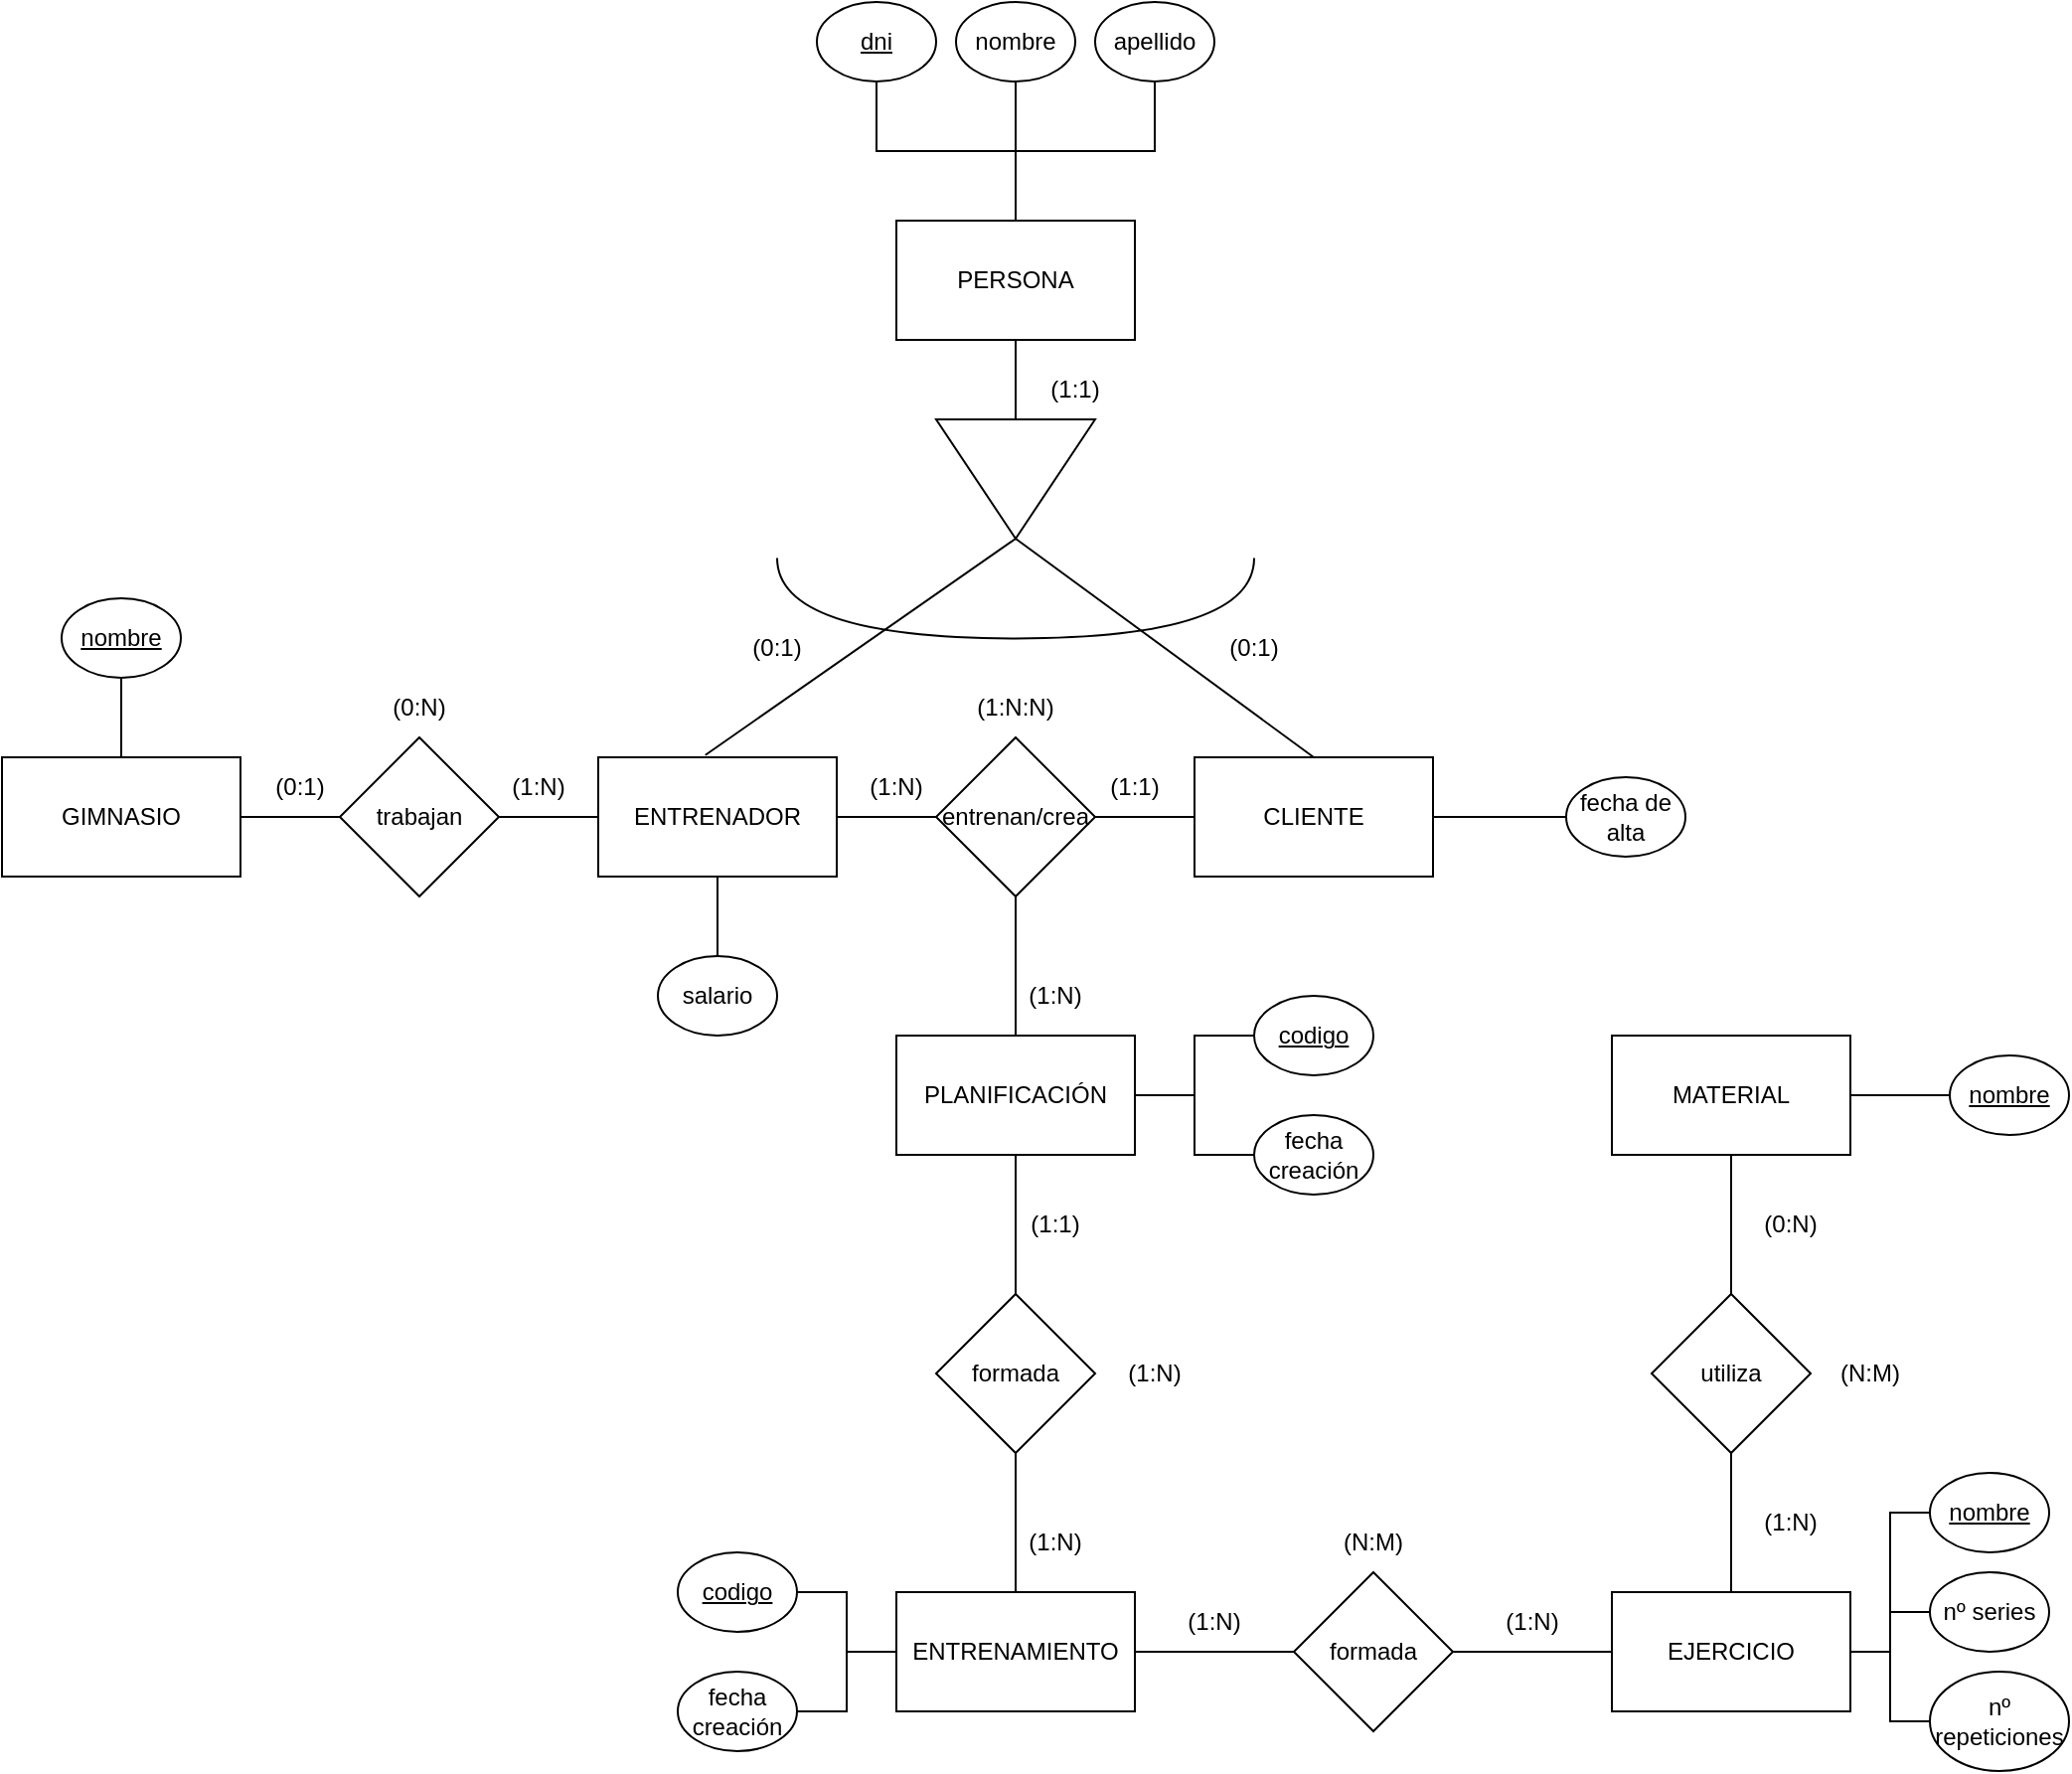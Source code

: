 <mxfile version="22.1.11" type="google" pages="2">
  <diagram name="MODELO E/R" id="-zH0CAUYR-7rLhU9djJa">
    <mxGraphModel grid="1" page="1" gridSize="10" guides="1" tooltips="1" connect="1" arrows="1" fold="1" pageScale="1" pageWidth="827" pageHeight="1169" math="0" shadow="0">
      <root>
        <mxCell id="0" />
        <mxCell id="1" parent="0" />
        <mxCell id="PLiGtLoDGhNSMHnIONOZ-1" value="GIMNASIO" style="rounded=0;whiteSpace=wrap;html=1;" vertex="1" parent="1">
          <mxGeometry x="320" y="-20" width="120" height="60" as="geometry" />
        </mxCell>
        <mxCell id="PLiGtLoDGhNSMHnIONOZ-4" value="" style="edgeStyle=orthogonalEdgeStyle;rounded=0;orthogonalLoop=1;jettySize=auto;html=1;endArrow=none;endFill=0;" edge="1" parent="1" source="PLiGtLoDGhNSMHnIONOZ-2" target="PLiGtLoDGhNSMHnIONOZ-3">
          <mxGeometry relative="1" as="geometry" />
        </mxCell>
        <mxCell id="PLiGtLoDGhNSMHnIONOZ-5" value="" style="edgeStyle=orthogonalEdgeStyle;rounded=0;orthogonalLoop=1;jettySize=auto;html=1;endArrow=none;endFill=0;" edge="1" parent="1" source="PLiGtLoDGhNSMHnIONOZ-2" target="PLiGtLoDGhNSMHnIONOZ-1">
          <mxGeometry relative="1" as="geometry" />
        </mxCell>
        <mxCell id="PLiGtLoDGhNSMHnIONOZ-2" value="trabajan" style="rhombus;whiteSpace=wrap;html=1;" vertex="1" parent="1">
          <mxGeometry x="490" y="-30" width="80" height="80" as="geometry" />
        </mxCell>
        <mxCell id="PLiGtLoDGhNSMHnIONOZ-3" value="ENTRENADOR" style="rounded=0;whiteSpace=wrap;html=1;" vertex="1" parent="1">
          <mxGeometry x="620" y="-20" width="120" height="60" as="geometry" />
        </mxCell>
        <mxCell id="PLiGtLoDGhNSMHnIONOZ-8" value="" style="edgeStyle=orthogonalEdgeStyle;rounded=0;orthogonalLoop=1;jettySize=auto;html=1;endArrow=none;endFill=0;" edge="1" parent="1" source="PLiGtLoDGhNSMHnIONOZ-6" target="PLiGtLoDGhNSMHnIONOZ-3">
          <mxGeometry relative="1" as="geometry" />
        </mxCell>
        <mxCell id="PLiGtLoDGhNSMHnIONOZ-9" value="" style="edgeStyle=orthogonalEdgeStyle;rounded=0;orthogonalLoop=1;jettySize=auto;html=1;endArrow=none;endFill=0;" edge="1" parent="1" source="PLiGtLoDGhNSMHnIONOZ-6" target="PLiGtLoDGhNSMHnIONOZ-7">
          <mxGeometry relative="1" as="geometry" />
        </mxCell>
        <mxCell id="PLiGtLoDGhNSMHnIONOZ-11" value="" style="edgeStyle=orthogonalEdgeStyle;rounded=0;orthogonalLoop=1;jettySize=auto;html=1;endArrow=none;endFill=0;" edge="1" parent="1" source="PLiGtLoDGhNSMHnIONOZ-6" target="PLiGtLoDGhNSMHnIONOZ-10">
          <mxGeometry relative="1" as="geometry" />
        </mxCell>
        <mxCell id="PLiGtLoDGhNSMHnIONOZ-6" value="entrenan/crea" style="rhombus;whiteSpace=wrap;html=1;" vertex="1" parent="1">
          <mxGeometry x="790" y="-30" width="80" height="80" as="geometry" />
        </mxCell>
        <mxCell id="PLiGtLoDGhNSMHnIONOZ-7" value="CLIENTE" style="rounded=0;whiteSpace=wrap;html=1;" vertex="1" parent="1">
          <mxGeometry x="920" y="-20" width="120" height="60" as="geometry" />
        </mxCell>
        <mxCell id="PLiGtLoDGhNSMHnIONOZ-10" value="PLANIFICACIÓN" style="rounded=0;whiteSpace=wrap;html=1;" vertex="1" parent="1">
          <mxGeometry x="770" y="120" width="120" height="60" as="geometry" />
        </mxCell>
        <mxCell id="PLiGtLoDGhNSMHnIONOZ-13" value="" style="edgeStyle=orthogonalEdgeStyle;rounded=0;orthogonalLoop=1;jettySize=auto;html=1;endArrow=none;endFill=0;" edge="1" parent="1" source="PLiGtLoDGhNSMHnIONOZ-12" target="PLiGtLoDGhNSMHnIONOZ-10">
          <mxGeometry relative="1" as="geometry" />
        </mxCell>
        <mxCell id="PLiGtLoDGhNSMHnIONOZ-12" value="formada" style="rhombus;whiteSpace=wrap;html=1;" vertex="1" parent="1">
          <mxGeometry x="790" y="250" width="80" height="80" as="geometry" />
        </mxCell>
        <mxCell id="PLiGtLoDGhNSMHnIONOZ-15" value="" style="edgeStyle=orthogonalEdgeStyle;rounded=0;orthogonalLoop=1;jettySize=auto;html=1;endArrow=none;endFill=0;" edge="1" parent="1" source="PLiGtLoDGhNSMHnIONOZ-14" target="PLiGtLoDGhNSMHnIONOZ-12">
          <mxGeometry relative="1" as="geometry" />
        </mxCell>
        <mxCell id="PLiGtLoDGhNSMHnIONOZ-14" value="ENTRENAMIENTO" style="rounded=0;whiteSpace=wrap;html=1;" vertex="1" parent="1">
          <mxGeometry x="770" y="400" width="120" height="60" as="geometry" />
        </mxCell>
        <mxCell id="PLiGtLoDGhNSMHnIONOZ-17" value="" style="edgeStyle=orthogonalEdgeStyle;rounded=0;orthogonalLoop=1;jettySize=auto;html=1;endArrow=none;endFill=0;" edge="1" parent="1" source="PLiGtLoDGhNSMHnIONOZ-16" target="PLiGtLoDGhNSMHnIONOZ-1">
          <mxGeometry relative="1" as="geometry">
            <Array as="points">
              <mxPoint x="380" y="-40" />
              <mxPoint x="380" y="-40" />
            </Array>
          </mxGeometry>
        </mxCell>
        <mxCell id="PLiGtLoDGhNSMHnIONOZ-16" value="nombre" style="ellipse;whiteSpace=wrap;html=1;fontStyle=4" vertex="1" parent="1">
          <mxGeometry x="350" y="-100" width="60" height="40" as="geometry" />
        </mxCell>
        <mxCell id="PLiGtLoDGhNSMHnIONOZ-20" value="" style="edgeStyle=orthogonalEdgeStyle;rounded=0;orthogonalLoop=1;jettySize=auto;html=1;endArrow=none;endFill=0;" edge="1" parent="1" source="PLiGtLoDGhNSMHnIONOZ-18" target="PLiGtLoDGhNSMHnIONOZ-19">
          <mxGeometry relative="1" as="geometry" />
        </mxCell>
        <mxCell id="PLiGtLoDGhNSMHnIONOZ-18" value="PERSONA" style="rounded=0;whiteSpace=wrap;html=1;" vertex="1" parent="1">
          <mxGeometry x="770" y="-290" width="120" height="60" as="geometry" />
        </mxCell>
        <mxCell id="PLiGtLoDGhNSMHnIONOZ-21" style="rounded=0;orthogonalLoop=1;jettySize=auto;html=1;exitX=1;exitY=0.5;exitDx=0;exitDy=0;entryX=0.449;entryY=-0.019;entryDx=0;entryDy=0;entryPerimeter=0;endArrow=none;endFill=0;" edge="1" parent="1" source="PLiGtLoDGhNSMHnIONOZ-19" target="PLiGtLoDGhNSMHnIONOZ-3">
          <mxGeometry relative="1" as="geometry" />
        </mxCell>
        <mxCell id="PLiGtLoDGhNSMHnIONOZ-22" style="rounded=0;orthogonalLoop=1;jettySize=auto;html=1;exitX=1;exitY=0.5;exitDx=0;exitDy=0;entryX=0.5;entryY=0;entryDx=0;entryDy=0;endArrow=none;endFill=0;" edge="1" parent="1" source="PLiGtLoDGhNSMHnIONOZ-19" target="PLiGtLoDGhNSMHnIONOZ-7">
          <mxGeometry relative="1" as="geometry">
            <mxPoint x="948" y="-20" as="targetPoint" />
          </mxGeometry>
        </mxCell>
        <mxCell id="PLiGtLoDGhNSMHnIONOZ-19" value="" style="triangle;whiteSpace=wrap;html=1;rotation=90;" vertex="1" parent="1">
          <mxGeometry x="800" y="-200" width="60" height="80" as="geometry" />
        </mxCell>
        <mxCell id="PLiGtLoDGhNSMHnIONOZ-24" value="" style="shape=requiredInterface;html=1;verticalLabelPosition=bottom;sketch=0;rotation=90;" vertex="1" parent="1">
          <mxGeometry x="809.79" y="-220" width="40.42" height="240" as="geometry" />
        </mxCell>
        <mxCell id="PLiGtLoDGhNSMHnIONOZ-26" value="" style="edgeStyle=orthogonalEdgeStyle;rounded=0;orthogonalLoop=1;jettySize=auto;html=1;endArrow=none;endFill=0;" edge="1" parent="1" source="PLiGtLoDGhNSMHnIONOZ-25" target="PLiGtLoDGhNSMHnIONOZ-14">
          <mxGeometry relative="1" as="geometry" />
        </mxCell>
        <mxCell id="PLiGtLoDGhNSMHnIONOZ-25" value="formada" style="rhombus;whiteSpace=wrap;html=1;" vertex="1" parent="1">
          <mxGeometry x="970" y="390" width="80" height="80" as="geometry" />
        </mxCell>
        <mxCell id="PLiGtLoDGhNSMHnIONOZ-28" value="" style="edgeStyle=orthogonalEdgeStyle;rounded=0;orthogonalLoop=1;jettySize=auto;html=1;endArrow=none;endFill=0;" edge="1" parent="1" source="PLiGtLoDGhNSMHnIONOZ-27" target="PLiGtLoDGhNSMHnIONOZ-25">
          <mxGeometry relative="1" as="geometry" />
        </mxCell>
        <mxCell id="PLiGtLoDGhNSMHnIONOZ-27" value="EJERCICIO" style="rounded=0;whiteSpace=wrap;html=1;" vertex="1" parent="1">
          <mxGeometry x="1130" y="400" width="120" height="60" as="geometry" />
        </mxCell>
        <mxCell id="PLiGtLoDGhNSMHnIONOZ-30" value="" style="edgeStyle=orthogonalEdgeStyle;rounded=0;orthogonalLoop=1;jettySize=auto;html=1;endArrow=none;endFill=0;" edge="1" parent="1" source="PLiGtLoDGhNSMHnIONOZ-29" target="PLiGtLoDGhNSMHnIONOZ-27">
          <mxGeometry relative="1" as="geometry" />
        </mxCell>
        <mxCell id="PLiGtLoDGhNSMHnIONOZ-32" value="" style="edgeStyle=orthogonalEdgeStyle;rounded=0;orthogonalLoop=1;jettySize=auto;html=1;endArrow=none;endFill=0;" edge="1" parent="1" source="PLiGtLoDGhNSMHnIONOZ-29" target="PLiGtLoDGhNSMHnIONOZ-31">
          <mxGeometry relative="1" as="geometry" />
        </mxCell>
        <mxCell id="PLiGtLoDGhNSMHnIONOZ-29" value="utiliza" style="rhombus;whiteSpace=wrap;html=1;" vertex="1" parent="1">
          <mxGeometry x="1150" y="250" width="80" height="80" as="geometry" />
        </mxCell>
        <mxCell id="PLiGtLoDGhNSMHnIONOZ-31" value="MATERIAL" style="rounded=0;whiteSpace=wrap;html=1;" vertex="1" parent="1">
          <mxGeometry x="1130" y="120" width="120" height="60" as="geometry" />
        </mxCell>
        <mxCell id="PLiGtLoDGhNSMHnIONOZ-37" value="" style="edgeStyle=orthogonalEdgeStyle;rounded=0;orthogonalLoop=1;jettySize=auto;html=1;endArrow=none;endFill=0;" edge="1" parent="1" source="PLiGtLoDGhNSMHnIONOZ-33" target="PLiGtLoDGhNSMHnIONOZ-18">
          <mxGeometry relative="1" as="geometry" />
        </mxCell>
        <mxCell id="PLiGtLoDGhNSMHnIONOZ-33" value="dni" style="ellipse;whiteSpace=wrap;html=1;fontStyle=4" vertex="1" parent="1">
          <mxGeometry x="730" y="-400" width="60" height="40" as="geometry" />
        </mxCell>
        <mxCell id="PLiGtLoDGhNSMHnIONOZ-38" value="" style="edgeStyle=orthogonalEdgeStyle;rounded=0;orthogonalLoop=1;jettySize=auto;html=1;endArrow=none;endFill=0;" edge="1" parent="1" source="PLiGtLoDGhNSMHnIONOZ-35" target="PLiGtLoDGhNSMHnIONOZ-18">
          <mxGeometry relative="1" as="geometry" />
        </mxCell>
        <mxCell id="PLiGtLoDGhNSMHnIONOZ-35" value="nombre" style="ellipse;whiteSpace=wrap;html=1;fontStyle=0" vertex="1" parent="1">
          <mxGeometry x="800" y="-400" width="60" height="40" as="geometry" />
        </mxCell>
        <mxCell id="PLiGtLoDGhNSMHnIONOZ-39" value="" style="edgeStyle=orthogonalEdgeStyle;rounded=0;orthogonalLoop=1;jettySize=auto;html=1;endArrow=none;endFill=0;" edge="1" parent="1" source="PLiGtLoDGhNSMHnIONOZ-36" target="PLiGtLoDGhNSMHnIONOZ-18">
          <mxGeometry relative="1" as="geometry" />
        </mxCell>
        <mxCell id="PLiGtLoDGhNSMHnIONOZ-36" value="apellido" style="ellipse;whiteSpace=wrap;html=1;fontStyle=0" vertex="1" parent="1">
          <mxGeometry x="870" y="-400" width="60" height="40" as="geometry" />
        </mxCell>
        <mxCell id="PLiGtLoDGhNSMHnIONOZ-41" value="" style="edgeStyle=orthogonalEdgeStyle;rounded=0;orthogonalLoop=1;jettySize=auto;html=1;endArrow=none;endFill=0;" edge="1" parent="1" source="PLiGtLoDGhNSMHnIONOZ-40" target="PLiGtLoDGhNSMHnIONOZ-3">
          <mxGeometry relative="1" as="geometry" />
        </mxCell>
        <mxCell id="PLiGtLoDGhNSMHnIONOZ-40" value="salario" style="ellipse;whiteSpace=wrap;html=1;fontStyle=0" vertex="1" parent="1">
          <mxGeometry x="650" y="80" width="60" height="40" as="geometry" />
        </mxCell>
        <mxCell id="PLiGtLoDGhNSMHnIONOZ-44" value="" style="edgeStyle=orthogonalEdgeStyle;rounded=0;orthogonalLoop=1;jettySize=auto;html=1;endArrow=none;endFill=0;" edge="1" parent="1" source="PLiGtLoDGhNSMHnIONOZ-42" target="PLiGtLoDGhNSMHnIONOZ-7">
          <mxGeometry relative="1" as="geometry" />
        </mxCell>
        <mxCell id="PLiGtLoDGhNSMHnIONOZ-42" value="fecha de alta" style="ellipse;whiteSpace=wrap;html=1;fontStyle=0" vertex="1" parent="1">
          <mxGeometry x="1107" y="-10" width="60" height="40" as="geometry" />
        </mxCell>
        <mxCell id="PLiGtLoDGhNSMHnIONOZ-46" value="" style="edgeStyle=orthogonalEdgeStyle;rounded=0;orthogonalLoop=1;jettySize=auto;html=1;endArrow=none;endFill=0;" edge="1" parent="1" source="PLiGtLoDGhNSMHnIONOZ-45" target="PLiGtLoDGhNSMHnIONOZ-10">
          <mxGeometry relative="1" as="geometry" />
        </mxCell>
        <mxCell id="PLiGtLoDGhNSMHnIONOZ-45" value="codigo" style="ellipse;whiteSpace=wrap;html=1;fontStyle=4" vertex="1" parent="1">
          <mxGeometry x="950" y="100" width="60" height="40" as="geometry" />
        </mxCell>
        <mxCell id="PLiGtLoDGhNSMHnIONOZ-48" value="" style="edgeStyle=orthogonalEdgeStyle;rounded=0;orthogonalLoop=1;jettySize=auto;html=1;endArrow=none;endFill=0;" edge="1" parent="1" source="PLiGtLoDGhNSMHnIONOZ-47" target="PLiGtLoDGhNSMHnIONOZ-10">
          <mxGeometry relative="1" as="geometry" />
        </mxCell>
        <mxCell id="PLiGtLoDGhNSMHnIONOZ-47" value="fecha creación" style="ellipse;whiteSpace=wrap;html=1;fontStyle=0" vertex="1" parent="1">
          <mxGeometry x="950" y="160" width="60" height="40" as="geometry" />
        </mxCell>
        <mxCell id="PLiGtLoDGhNSMHnIONOZ-59" style="edgeStyle=orthogonalEdgeStyle;rounded=0;orthogonalLoop=1;jettySize=auto;html=1;entryX=1;entryY=0.5;entryDx=0;entryDy=0;endArrow=none;endFill=0;" edge="1" parent="1" source="PLiGtLoDGhNSMHnIONOZ-49" target="PLiGtLoDGhNSMHnIONOZ-27">
          <mxGeometry relative="1" as="geometry" />
        </mxCell>
        <mxCell id="PLiGtLoDGhNSMHnIONOZ-49" value="nombre" style="ellipse;whiteSpace=wrap;html=1;fontStyle=4" vertex="1" parent="1">
          <mxGeometry x="1290" y="340" width="60" height="40" as="geometry" />
        </mxCell>
        <mxCell id="PLiGtLoDGhNSMHnIONOZ-53" value="" style="edgeStyle=orthogonalEdgeStyle;rounded=0;orthogonalLoop=1;jettySize=auto;html=1;endArrow=none;endFill=0;" edge="1" parent="1" source="PLiGtLoDGhNSMHnIONOZ-50" target="PLiGtLoDGhNSMHnIONOZ-14">
          <mxGeometry relative="1" as="geometry" />
        </mxCell>
        <mxCell id="PLiGtLoDGhNSMHnIONOZ-50" value="fecha creación" style="ellipse;whiteSpace=wrap;html=1;fontStyle=0" vertex="1" parent="1">
          <mxGeometry x="660" y="440" width="60" height="40" as="geometry" />
        </mxCell>
        <mxCell id="PLiGtLoDGhNSMHnIONOZ-52" value="" style="edgeStyle=orthogonalEdgeStyle;rounded=0;orthogonalLoop=1;jettySize=auto;html=1;endArrow=none;endFill=0;" edge="1" parent="1" source="PLiGtLoDGhNSMHnIONOZ-51" target="PLiGtLoDGhNSMHnIONOZ-14">
          <mxGeometry relative="1" as="geometry" />
        </mxCell>
        <mxCell id="PLiGtLoDGhNSMHnIONOZ-51" value="codigo" style="ellipse;whiteSpace=wrap;html=1;fontStyle=4" vertex="1" parent="1">
          <mxGeometry x="660" y="380" width="60" height="40" as="geometry" />
        </mxCell>
        <mxCell id="PLiGtLoDGhNSMHnIONOZ-57" value="" style="edgeStyle=orthogonalEdgeStyle;rounded=0;orthogonalLoop=1;jettySize=auto;html=1;endArrow=none;endFill=0;" edge="1" parent="1" source="PLiGtLoDGhNSMHnIONOZ-54" target="PLiGtLoDGhNSMHnIONOZ-27">
          <mxGeometry relative="1" as="geometry" />
        </mxCell>
        <mxCell id="PLiGtLoDGhNSMHnIONOZ-54" value="nº series" style="ellipse;whiteSpace=wrap;html=1;fontStyle=0" vertex="1" parent="1">
          <mxGeometry x="1290" y="390" width="60" height="40" as="geometry" />
        </mxCell>
        <mxCell id="PLiGtLoDGhNSMHnIONOZ-56" value="" style="edgeStyle=orthogonalEdgeStyle;rounded=0;orthogonalLoop=1;jettySize=auto;html=1;endArrow=none;endFill=0;" edge="1" parent="1" source="PLiGtLoDGhNSMHnIONOZ-55" target="PLiGtLoDGhNSMHnIONOZ-27">
          <mxGeometry relative="1" as="geometry" />
        </mxCell>
        <mxCell id="PLiGtLoDGhNSMHnIONOZ-55" value="nº repeticiones" style="ellipse;whiteSpace=wrap;html=1;fontStyle=0" vertex="1" parent="1">
          <mxGeometry x="1290" y="440" width="70" height="50" as="geometry" />
        </mxCell>
        <mxCell id="PLiGtLoDGhNSMHnIONOZ-61" value="" style="edgeStyle=orthogonalEdgeStyle;rounded=0;orthogonalLoop=1;jettySize=auto;html=1;endArrow=none;endFill=0;" edge="1" parent="1" source="PLiGtLoDGhNSMHnIONOZ-60" target="PLiGtLoDGhNSMHnIONOZ-31">
          <mxGeometry relative="1" as="geometry" />
        </mxCell>
        <mxCell id="PLiGtLoDGhNSMHnIONOZ-60" value="nombre" style="ellipse;whiteSpace=wrap;html=1;fontStyle=4" vertex="1" parent="1">
          <mxGeometry x="1300" y="130" width="60" height="40" as="geometry" />
        </mxCell>
        <mxCell id="PLiGtLoDGhNSMHnIONOZ-62" value="(0:1)" style="text;html=1;strokeColor=none;fillColor=none;align=center;verticalAlign=middle;whiteSpace=wrap;rounded=0;" vertex="1" parent="1">
          <mxGeometry x="440" y="-20" width="60" height="30" as="geometry" />
        </mxCell>
        <mxCell id="PLiGtLoDGhNSMHnIONOZ-63" value="(1:N)" style="text;html=1;strokeColor=none;fillColor=none;align=center;verticalAlign=middle;whiteSpace=wrap;rounded=0;" vertex="1" parent="1">
          <mxGeometry x="560" y="-20" width="60" height="30" as="geometry" />
        </mxCell>
        <mxCell id="PLiGtLoDGhNSMHnIONOZ-64" value="(0:N)" style="text;html=1;strokeColor=none;fillColor=none;align=center;verticalAlign=middle;whiteSpace=wrap;rounded=0;" vertex="1" parent="1">
          <mxGeometry x="500" y="-60" width="60" height="30" as="geometry" />
        </mxCell>
        <mxCell id="PLiGtLoDGhNSMHnIONOZ-65" value="(0:1)" style="text;html=1;strokeColor=none;fillColor=none;align=center;verticalAlign=middle;whiteSpace=wrap;rounded=0;" vertex="1" parent="1">
          <mxGeometry x="680" y="-90" width="60" height="30" as="geometry" />
        </mxCell>
        <mxCell id="PLiGtLoDGhNSMHnIONOZ-66" value="(0:1)" style="text;html=1;strokeColor=none;fillColor=none;align=center;verticalAlign=middle;whiteSpace=wrap;rounded=0;" vertex="1" parent="1">
          <mxGeometry x="920" y="-90" width="60" height="30" as="geometry" />
        </mxCell>
        <mxCell id="PLiGtLoDGhNSMHnIONOZ-67" value="(1:1)" style="text;html=1;strokeColor=none;fillColor=none;align=center;verticalAlign=middle;whiteSpace=wrap;rounded=0;" vertex="1" parent="1">
          <mxGeometry x="830" y="-220" width="60" height="30" as="geometry" />
        </mxCell>
        <mxCell id="PLiGtLoDGhNSMHnIONOZ-68" value="(1:N)" style="text;html=1;strokeColor=none;fillColor=none;align=center;verticalAlign=middle;whiteSpace=wrap;rounded=0;" vertex="1" parent="1">
          <mxGeometry x="740" y="-20" width="60" height="30" as="geometry" />
        </mxCell>
        <mxCell id="PLiGtLoDGhNSMHnIONOZ-71" value="(1:N)" style="text;html=1;strokeColor=none;fillColor=none;align=center;verticalAlign=middle;whiteSpace=wrap;rounded=0;" vertex="1" parent="1">
          <mxGeometry x="820" y="85" width="60" height="30" as="geometry" />
        </mxCell>
        <mxCell id="PLiGtLoDGhNSMHnIONOZ-72" value="(1:1)" style="text;html=1;strokeColor=none;fillColor=none;align=center;verticalAlign=middle;whiteSpace=wrap;rounded=0;" vertex="1" parent="1">
          <mxGeometry x="860" y="-20" width="60" height="30" as="geometry" />
        </mxCell>
        <mxCell id="PLiGtLoDGhNSMHnIONOZ-73" value="(1:N:N)" style="text;html=1;strokeColor=none;fillColor=none;align=center;verticalAlign=middle;whiteSpace=wrap;rounded=0;" vertex="1" parent="1">
          <mxGeometry x="800" y="-60" width="60" height="30" as="geometry" />
        </mxCell>
        <mxCell id="PLiGtLoDGhNSMHnIONOZ-74" value="(1:1)" style="text;html=1;strokeColor=none;fillColor=none;align=center;verticalAlign=middle;whiteSpace=wrap;rounded=0;" vertex="1" parent="1">
          <mxGeometry x="820" y="200" width="60" height="30" as="geometry" />
        </mxCell>
        <mxCell id="PLiGtLoDGhNSMHnIONOZ-75" value="(1:N)" style="text;html=1;strokeColor=none;fillColor=none;align=center;verticalAlign=middle;whiteSpace=wrap;rounded=0;" vertex="1" parent="1">
          <mxGeometry x="820" y="360" width="60" height="30" as="geometry" />
        </mxCell>
        <mxCell id="PLiGtLoDGhNSMHnIONOZ-76" value="(1:N)" style="text;html=1;strokeColor=none;fillColor=none;align=center;verticalAlign=middle;whiteSpace=wrap;rounded=0;" vertex="1" parent="1">
          <mxGeometry x="870" y="275" width="60" height="30" as="geometry" />
        </mxCell>
        <mxCell id="PLiGtLoDGhNSMHnIONOZ-77" value="(1:N)" style="text;html=1;strokeColor=none;fillColor=none;align=center;verticalAlign=middle;whiteSpace=wrap;rounded=0;" vertex="1" parent="1">
          <mxGeometry x="900" y="400" width="60" height="30" as="geometry" />
        </mxCell>
        <mxCell id="PLiGtLoDGhNSMHnIONOZ-78" value="(1:N)" style="text;html=1;strokeColor=none;fillColor=none;align=center;verticalAlign=middle;whiteSpace=wrap;rounded=0;" vertex="1" parent="1">
          <mxGeometry x="1060" y="400" width="60" height="30" as="geometry" />
        </mxCell>
        <mxCell id="PLiGtLoDGhNSMHnIONOZ-79" value="(N:M)" style="text;html=1;strokeColor=none;fillColor=none;align=center;verticalAlign=middle;whiteSpace=wrap;rounded=0;" vertex="1" parent="1">
          <mxGeometry x="980" y="360" width="60" height="30" as="geometry" />
        </mxCell>
        <mxCell id="PLiGtLoDGhNSMHnIONOZ-80" value="(1:N)" style="text;html=1;strokeColor=none;fillColor=none;align=center;verticalAlign=middle;whiteSpace=wrap;rounded=0;" vertex="1" parent="1">
          <mxGeometry x="1190" y="350" width="60" height="30" as="geometry" />
        </mxCell>
        <mxCell id="PLiGtLoDGhNSMHnIONOZ-81" value="(0:N)" style="text;html=1;strokeColor=none;fillColor=none;align=center;verticalAlign=middle;whiteSpace=wrap;rounded=0;" vertex="1" parent="1">
          <mxGeometry x="1190" y="200" width="60" height="30" as="geometry" />
        </mxCell>
        <mxCell id="PLiGtLoDGhNSMHnIONOZ-82" value="(N:M)" style="text;html=1;strokeColor=none;fillColor=none;align=center;verticalAlign=middle;whiteSpace=wrap;rounded=0;" vertex="1" parent="1">
          <mxGeometry x="1230" y="275" width="60" height="30" as="geometry" />
        </mxCell>
      </root>
    </mxGraphModel>
  </diagram>
  <diagram id="6_-fgFJmgyMWQbXIp-HU" name="MODELO RELACIONAL">
    <mxGraphModel grid="1" page="1" gridSize="10" guides="1" tooltips="1" connect="1" arrows="1" fold="1" pageScale="1" pageWidth="827" pageHeight="1169" math="0" shadow="0">
      <root>
        <mxCell id="0" />
        <mxCell id="1" parent="0" />
        <mxCell id="otKDEMNpWpK4UR8Q8Okn-1" value="GIMNASIO" style="shape=table;startSize=30;container=1;collapsible=0;childLayout=tableLayout;strokeColor=default;fontSize=16;" vertex="1" parent="1">
          <mxGeometry x="-180" y="20" width="107" height="200" as="geometry" />
        </mxCell>
        <mxCell id="otKDEMNpWpK4UR8Q8Okn-2" value="" style="shape=tableRow;horizontal=0;startSize=0;swimlaneHead=0;swimlaneBody=0;strokeColor=inherit;top=0;left=0;bottom=0;right=0;collapsible=0;dropTarget=0;fillColor=none;points=[[0,0.5],[1,0.5]];portConstraint=eastwest;fontSize=16;" vertex="1" parent="otKDEMNpWpK4UR8Q8Okn-1">
          <mxGeometry y="30" width="107" height="57" as="geometry" />
        </mxCell>
        <mxCell id="otKDEMNpWpK4UR8Q8Okn-3" value="PK_Nombre" style="shape=partialRectangle;html=1;whiteSpace=wrap;connectable=0;strokeColor=inherit;overflow=hidden;fillColor=none;top=0;left=0;bottom=0;right=0;pointerEvents=1;fontSize=16;" vertex="1" parent="otKDEMNpWpK4UR8Q8Okn-2">
          <mxGeometry width="107" height="57" as="geometry">
            <mxRectangle width="107" height="57" as="alternateBounds" />
          </mxGeometry>
        </mxCell>
        <mxCell id="otKDEMNpWpK4UR8Q8Okn-6" value="" style="shape=tableRow;horizontal=0;startSize=0;swimlaneHead=0;swimlaneBody=0;strokeColor=inherit;top=0;left=0;bottom=0;right=0;collapsible=0;dropTarget=0;fillColor=none;points=[[0,0.5],[1,0.5]];portConstraint=eastwest;fontSize=16;" vertex="1" parent="otKDEMNpWpK4UR8Q8Okn-1">
          <mxGeometry y="87" width="107" height="56" as="geometry" />
        </mxCell>
        <mxCell id="otKDEMNpWpK4UR8Q8Okn-7" value="" style="shape=partialRectangle;html=1;whiteSpace=wrap;connectable=0;strokeColor=inherit;overflow=hidden;fillColor=none;top=0;left=0;bottom=0;right=0;pointerEvents=1;fontSize=16;" vertex="1" parent="otKDEMNpWpK4UR8Q8Okn-6">
          <mxGeometry width="107" height="56" as="geometry">
            <mxRectangle width="107" height="56" as="alternateBounds" />
          </mxGeometry>
        </mxCell>
        <mxCell id="otKDEMNpWpK4UR8Q8Okn-10" value="" style="shape=tableRow;horizontal=0;startSize=0;swimlaneHead=0;swimlaneBody=0;strokeColor=inherit;top=0;left=0;bottom=0;right=0;collapsible=0;dropTarget=0;fillColor=none;points=[[0,0.5],[1,0.5]];portConstraint=eastwest;fontSize=16;" vertex="1" parent="otKDEMNpWpK4UR8Q8Okn-1">
          <mxGeometry y="143" width="107" height="57" as="geometry" />
        </mxCell>
        <mxCell id="otKDEMNpWpK4UR8Q8Okn-11" value="" style="shape=partialRectangle;html=1;whiteSpace=wrap;connectable=0;strokeColor=inherit;overflow=hidden;fillColor=none;top=0;left=0;bottom=0;right=0;pointerEvents=1;fontSize=16;" vertex="1" parent="otKDEMNpWpK4UR8Q8Okn-10">
          <mxGeometry width="107" height="57" as="geometry">
            <mxRectangle width="107" height="57" as="alternateBounds" />
          </mxGeometry>
        </mxCell>
        <mxCell id="vUdNS0F44c2n0EaB7nsT-1" value="PERSONA" style="shape=table;startSize=30;container=1;collapsible=0;childLayout=tableLayout;strokeColor=default;fontSize=16;" vertex="1" parent="1">
          <mxGeometry x="-10" y="20" width="320" height="203" as="geometry" />
        </mxCell>
        <mxCell id="vUdNS0F44c2n0EaB7nsT-2" value="" style="shape=tableRow;horizontal=0;startSize=0;swimlaneHead=0;swimlaneBody=0;strokeColor=inherit;top=0;left=0;bottom=0;right=0;collapsible=0;dropTarget=0;fillColor=none;points=[[0,0.5],[1,0.5]];portConstraint=eastwest;fontSize=16;" vertex="1" parent="vUdNS0F44c2n0EaB7nsT-1">
          <mxGeometry y="30" width="320" height="60" as="geometry" />
        </mxCell>
        <mxCell id="vUdNS0F44c2n0EaB7nsT-3" value="PK_DNI" style="shape=partialRectangle;html=1;whiteSpace=wrap;connectable=0;strokeColor=inherit;overflow=hidden;fillColor=none;top=0;left=0;bottom=0;right=0;pointerEvents=1;fontSize=16;" vertex="1" parent="vUdNS0F44c2n0EaB7nsT-2">
          <mxGeometry width="90" height="60" as="geometry">
            <mxRectangle width="90" height="60" as="alternateBounds" />
          </mxGeometry>
        </mxCell>
        <mxCell id="Ygmmx_WBmZ1gOefE1Egq-1" value="nombre" style="shape=partialRectangle;html=1;whiteSpace=wrap;connectable=0;strokeColor=inherit;overflow=hidden;fillColor=none;top=0;left=0;bottom=0;right=0;pointerEvents=1;fontSize=16;" vertex="1" parent="vUdNS0F44c2n0EaB7nsT-2">
          <mxGeometry x="90" width="100" height="60" as="geometry">
            <mxRectangle width="100" height="60" as="alternateBounds" />
          </mxGeometry>
        </mxCell>
        <mxCell id="Ygmmx_WBmZ1gOefE1Egq-4" value="primer apellido" style="shape=partialRectangle;html=1;whiteSpace=wrap;connectable=0;strokeColor=inherit;overflow=hidden;fillColor=none;top=0;left=0;bottom=0;right=0;pointerEvents=1;fontSize=16;" vertex="1" parent="vUdNS0F44c2n0EaB7nsT-2">
          <mxGeometry x="190" width="130" height="60" as="geometry">
            <mxRectangle width="130" height="60" as="alternateBounds" />
          </mxGeometry>
        </mxCell>
        <mxCell id="vUdNS0F44c2n0EaB7nsT-4" value="" style="shape=tableRow;horizontal=0;startSize=0;swimlaneHead=0;swimlaneBody=0;strokeColor=inherit;top=0;left=0;bottom=0;right=0;collapsible=0;dropTarget=0;fillColor=none;points=[[0,0.5],[1,0.5]];portConstraint=eastwest;fontSize=16;" vertex="1" parent="vUdNS0F44c2n0EaB7nsT-1">
          <mxGeometry y="90" width="320" height="56" as="geometry" />
        </mxCell>
        <mxCell id="vUdNS0F44c2n0EaB7nsT-5" value="" style="shape=partialRectangle;html=1;whiteSpace=wrap;connectable=0;strokeColor=inherit;overflow=hidden;fillColor=none;top=0;left=0;bottom=0;right=0;pointerEvents=1;fontSize=16;" vertex="1" parent="vUdNS0F44c2n0EaB7nsT-4">
          <mxGeometry width="90" height="56" as="geometry">
            <mxRectangle width="90" height="56" as="alternateBounds" />
          </mxGeometry>
        </mxCell>
        <mxCell id="Ygmmx_WBmZ1gOefE1Egq-2" style="shape=partialRectangle;html=1;whiteSpace=wrap;connectable=0;strokeColor=inherit;overflow=hidden;fillColor=none;top=0;left=0;bottom=0;right=0;pointerEvents=1;fontSize=16;" vertex="1" parent="vUdNS0F44c2n0EaB7nsT-4">
          <mxGeometry x="90" width="100" height="56" as="geometry">
            <mxRectangle width="100" height="56" as="alternateBounds" />
          </mxGeometry>
        </mxCell>
        <mxCell id="Ygmmx_WBmZ1gOefE1Egq-5" style="shape=partialRectangle;html=1;whiteSpace=wrap;connectable=0;strokeColor=inherit;overflow=hidden;fillColor=none;top=0;left=0;bottom=0;right=0;pointerEvents=1;fontSize=16;" vertex="1" parent="vUdNS0F44c2n0EaB7nsT-4">
          <mxGeometry x="190" width="130" height="56" as="geometry">
            <mxRectangle width="130" height="56" as="alternateBounds" />
          </mxGeometry>
        </mxCell>
        <mxCell id="vUdNS0F44c2n0EaB7nsT-6" value="" style="shape=tableRow;horizontal=0;startSize=0;swimlaneHead=0;swimlaneBody=0;strokeColor=inherit;top=0;left=0;bottom=0;right=0;collapsible=0;dropTarget=0;fillColor=none;points=[[0,0.5],[1,0.5]];portConstraint=eastwest;fontSize=16;" vertex="1" parent="vUdNS0F44c2n0EaB7nsT-1">
          <mxGeometry y="146" width="320" height="57" as="geometry" />
        </mxCell>
        <mxCell id="vUdNS0F44c2n0EaB7nsT-7" value="" style="shape=partialRectangle;html=1;whiteSpace=wrap;connectable=0;strokeColor=inherit;overflow=hidden;fillColor=none;top=0;left=0;bottom=0;right=0;pointerEvents=1;fontSize=16;" vertex="1" parent="vUdNS0F44c2n0EaB7nsT-6">
          <mxGeometry width="90" height="57" as="geometry">
            <mxRectangle width="90" height="57" as="alternateBounds" />
          </mxGeometry>
        </mxCell>
        <mxCell id="Ygmmx_WBmZ1gOefE1Egq-3" style="shape=partialRectangle;html=1;whiteSpace=wrap;connectable=0;strokeColor=inherit;overflow=hidden;fillColor=none;top=0;left=0;bottom=0;right=0;pointerEvents=1;fontSize=16;" vertex="1" parent="vUdNS0F44c2n0EaB7nsT-6">
          <mxGeometry x="90" width="100" height="57" as="geometry">
            <mxRectangle width="100" height="57" as="alternateBounds" />
          </mxGeometry>
        </mxCell>
        <mxCell id="Ygmmx_WBmZ1gOefE1Egq-6" style="shape=partialRectangle;html=1;whiteSpace=wrap;connectable=0;strokeColor=inherit;overflow=hidden;fillColor=none;top=0;left=0;bottom=0;right=0;pointerEvents=1;fontSize=16;" vertex="1" parent="vUdNS0F44c2n0EaB7nsT-6">
          <mxGeometry x="190" width="130" height="57" as="geometry">
            <mxRectangle width="130" height="57" as="alternateBounds" />
          </mxGeometry>
        </mxCell>
        <mxCell id="Ygmmx_WBmZ1gOefE1Egq-16" value="ENTRENADOR" style="shape=table;startSize=30;container=1;collapsible=0;childLayout=tableLayout;strokeColor=default;fontSize=16;" vertex="1" parent="1">
          <mxGeometry x="-210" y="280" width="440" height="200" as="geometry" />
        </mxCell>
        <mxCell id="Ygmmx_WBmZ1gOefE1Egq-17" value="" style="shape=tableRow;horizontal=0;startSize=0;swimlaneHead=0;swimlaneBody=0;strokeColor=inherit;top=0;left=0;bottom=0;right=0;collapsible=0;dropTarget=0;fillColor=none;points=[[0,0.5],[1,0.5]];portConstraint=eastwest;fontSize=16;" vertex="1" parent="Ygmmx_WBmZ1gOefE1Egq-16">
          <mxGeometry y="30" width="440" height="57" as="geometry" />
        </mxCell>
        <mxCell id="Ygmmx_WBmZ1gOefE1Egq-18" value="fk_DNIPersona" style="shape=partialRectangle;html=1;whiteSpace=wrap;connectable=0;strokeColor=inherit;overflow=hidden;fillColor=none;top=0;left=0;bottom=0;right=0;pointerEvents=1;fontSize=16;" vertex="1" parent="Ygmmx_WBmZ1gOefE1Egq-17">
          <mxGeometry width="142" height="57" as="geometry">
            <mxRectangle width="142" height="57" as="alternateBounds" />
          </mxGeometry>
        </mxCell>
        <mxCell id="Ygmmx_WBmZ1gOefE1Egq-23" value="Salario" style="shape=partialRectangle;html=1;whiteSpace=wrap;connectable=0;strokeColor=inherit;overflow=hidden;fillColor=none;top=0;left=0;bottom=0;right=0;pointerEvents=1;fontSize=16;" vertex="1" parent="Ygmmx_WBmZ1gOefE1Egq-17">
          <mxGeometry x="142" width="142" height="57" as="geometry">
            <mxRectangle width="142" height="57" as="alternateBounds" />
          </mxGeometry>
        </mxCell>
        <mxCell id="CYAACHoRUAuWvvfJompZ-1" value="fk_NombreGimnasio" style="shape=partialRectangle;html=1;whiteSpace=wrap;connectable=0;strokeColor=inherit;overflow=hidden;fillColor=none;top=0;left=0;bottom=0;right=0;pointerEvents=1;fontSize=16;" vertex="1" parent="Ygmmx_WBmZ1gOefE1Egq-17">
          <mxGeometry x="284" width="156" height="57" as="geometry">
            <mxRectangle width="156" height="57" as="alternateBounds" />
          </mxGeometry>
        </mxCell>
        <mxCell id="Ygmmx_WBmZ1gOefE1Egq-19" value="" style="shape=tableRow;horizontal=0;startSize=0;swimlaneHead=0;swimlaneBody=0;strokeColor=inherit;top=0;left=0;bottom=0;right=0;collapsible=0;dropTarget=0;fillColor=none;points=[[0,0.5],[1,0.5]];portConstraint=eastwest;fontSize=16;" vertex="1" parent="Ygmmx_WBmZ1gOefE1Egq-16">
          <mxGeometry y="87" width="440" height="56" as="geometry" />
        </mxCell>
        <mxCell id="Ygmmx_WBmZ1gOefE1Egq-20" value="" style="shape=partialRectangle;html=1;whiteSpace=wrap;connectable=0;strokeColor=inherit;overflow=hidden;fillColor=none;top=0;left=0;bottom=0;right=0;pointerEvents=1;fontSize=16;" vertex="1" parent="Ygmmx_WBmZ1gOefE1Egq-19">
          <mxGeometry width="142" height="56" as="geometry">
            <mxRectangle width="142" height="56" as="alternateBounds" />
          </mxGeometry>
        </mxCell>
        <mxCell id="Ygmmx_WBmZ1gOefE1Egq-24" style="shape=partialRectangle;html=1;whiteSpace=wrap;connectable=0;strokeColor=inherit;overflow=hidden;fillColor=none;top=0;left=0;bottom=0;right=0;pointerEvents=1;fontSize=16;" vertex="1" parent="Ygmmx_WBmZ1gOefE1Egq-19">
          <mxGeometry x="142" width="142" height="56" as="geometry">
            <mxRectangle width="142" height="56" as="alternateBounds" />
          </mxGeometry>
        </mxCell>
        <mxCell id="CYAACHoRUAuWvvfJompZ-2" style="shape=partialRectangle;html=1;whiteSpace=wrap;connectable=0;strokeColor=inherit;overflow=hidden;fillColor=none;top=0;left=0;bottom=0;right=0;pointerEvents=1;fontSize=16;" vertex="1" parent="Ygmmx_WBmZ1gOefE1Egq-19">
          <mxGeometry x="284" width="156" height="56" as="geometry">
            <mxRectangle width="156" height="56" as="alternateBounds" />
          </mxGeometry>
        </mxCell>
        <mxCell id="Ygmmx_WBmZ1gOefE1Egq-21" value="" style="shape=tableRow;horizontal=0;startSize=0;swimlaneHead=0;swimlaneBody=0;strokeColor=inherit;top=0;left=0;bottom=0;right=0;collapsible=0;dropTarget=0;fillColor=none;points=[[0,0.5],[1,0.5]];portConstraint=eastwest;fontSize=16;" vertex="1" parent="Ygmmx_WBmZ1gOefE1Egq-16">
          <mxGeometry y="143" width="440" height="57" as="geometry" />
        </mxCell>
        <mxCell id="Ygmmx_WBmZ1gOefE1Egq-22" value="" style="shape=partialRectangle;html=1;whiteSpace=wrap;connectable=0;strokeColor=inherit;overflow=hidden;fillColor=none;top=0;left=0;bottom=0;right=0;pointerEvents=1;fontSize=16;" vertex="1" parent="Ygmmx_WBmZ1gOefE1Egq-21">
          <mxGeometry width="142" height="57" as="geometry">
            <mxRectangle width="142" height="57" as="alternateBounds" />
          </mxGeometry>
        </mxCell>
        <mxCell id="Ygmmx_WBmZ1gOefE1Egq-25" style="shape=partialRectangle;html=1;whiteSpace=wrap;connectable=0;strokeColor=inherit;overflow=hidden;fillColor=none;top=0;left=0;bottom=0;right=0;pointerEvents=1;fontSize=16;" vertex="1" parent="Ygmmx_WBmZ1gOefE1Egq-21">
          <mxGeometry x="142" width="142" height="57" as="geometry">
            <mxRectangle width="142" height="57" as="alternateBounds" />
          </mxGeometry>
        </mxCell>
        <mxCell id="CYAACHoRUAuWvvfJompZ-3" style="shape=partialRectangle;html=1;whiteSpace=wrap;connectable=0;strokeColor=inherit;overflow=hidden;fillColor=none;top=0;left=0;bottom=0;right=0;pointerEvents=1;fontSize=16;" vertex="1" parent="Ygmmx_WBmZ1gOefE1Egq-21">
          <mxGeometry x="284" width="156" height="57" as="geometry">
            <mxRectangle width="156" height="57" as="alternateBounds" />
          </mxGeometry>
        </mxCell>
        <mxCell id="Ygmmx_WBmZ1gOefE1Egq-26" value="CLIENTE" style="shape=table;startSize=30;container=1;collapsible=0;childLayout=tableLayout;strokeColor=default;fontSize=16;" vertex="1" parent="1">
          <mxGeometry x="258" y="280" width="310" height="200" as="geometry" />
        </mxCell>
        <mxCell id="Ygmmx_WBmZ1gOefE1Egq-27" value="" style="shape=tableRow;horizontal=0;startSize=0;swimlaneHead=0;swimlaneBody=0;strokeColor=inherit;top=0;left=0;bottom=0;right=0;collapsible=0;dropTarget=0;fillColor=none;points=[[0,0.5],[1,0.5]];portConstraint=eastwest;fontSize=16;" vertex="1" parent="Ygmmx_WBmZ1gOefE1Egq-26">
          <mxGeometry y="30" width="310" height="57" as="geometry" />
        </mxCell>
        <mxCell id="Ygmmx_WBmZ1gOefE1Egq-28" value="fk_DNIPersona" style="shape=partialRectangle;html=1;whiteSpace=wrap;connectable=0;strokeColor=inherit;overflow=hidden;fillColor=none;top=0;left=0;bottom=0;right=0;pointerEvents=1;fontSize=16;" vertex="1" parent="Ygmmx_WBmZ1gOefE1Egq-27">
          <mxGeometry width="160" height="57" as="geometry">
            <mxRectangle width="160" height="57" as="alternateBounds" />
          </mxGeometry>
        </mxCell>
        <mxCell id="Ygmmx_WBmZ1gOefE1Egq-29" value="Fecha de alta" style="shape=partialRectangle;html=1;whiteSpace=wrap;connectable=0;strokeColor=inherit;overflow=hidden;fillColor=none;top=0;left=0;bottom=0;right=0;pointerEvents=1;fontSize=16;" vertex="1" parent="Ygmmx_WBmZ1gOefE1Egq-27">
          <mxGeometry x="160" width="150" height="57" as="geometry">
            <mxRectangle width="150" height="57" as="alternateBounds" />
          </mxGeometry>
        </mxCell>
        <mxCell id="Ygmmx_WBmZ1gOefE1Egq-30" value="" style="shape=tableRow;horizontal=0;startSize=0;swimlaneHead=0;swimlaneBody=0;strokeColor=inherit;top=0;left=0;bottom=0;right=0;collapsible=0;dropTarget=0;fillColor=none;points=[[0,0.5],[1,0.5]];portConstraint=eastwest;fontSize=16;" vertex="1" parent="Ygmmx_WBmZ1gOefE1Egq-26">
          <mxGeometry y="87" width="310" height="56" as="geometry" />
        </mxCell>
        <mxCell id="Ygmmx_WBmZ1gOefE1Egq-31" value="" style="shape=partialRectangle;html=1;whiteSpace=wrap;connectable=0;strokeColor=inherit;overflow=hidden;fillColor=none;top=0;left=0;bottom=0;right=0;pointerEvents=1;fontSize=16;" vertex="1" parent="Ygmmx_WBmZ1gOefE1Egq-30">
          <mxGeometry width="160" height="56" as="geometry">
            <mxRectangle width="160" height="56" as="alternateBounds" />
          </mxGeometry>
        </mxCell>
        <mxCell id="Ygmmx_WBmZ1gOefE1Egq-32" style="shape=partialRectangle;html=1;whiteSpace=wrap;connectable=0;strokeColor=inherit;overflow=hidden;fillColor=none;top=0;left=0;bottom=0;right=0;pointerEvents=1;fontSize=16;" vertex="1" parent="Ygmmx_WBmZ1gOefE1Egq-30">
          <mxGeometry x="160" width="150" height="56" as="geometry">
            <mxRectangle width="150" height="56" as="alternateBounds" />
          </mxGeometry>
        </mxCell>
        <mxCell id="Ygmmx_WBmZ1gOefE1Egq-33" value="" style="shape=tableRow;horizontal=0;startSize=0;swimlaneHead=0;swimlaneBody=0;strokeColor=inherit;top=0;left=0;bottom=0;right=0;collapsible=0;dropTarget=0;fillColor=none;points=[[0,0.5],[1,0.5]];portConstraint=eastwest;fontSize=16;" vertex="1" parent="Ygmmx_WBmZ1gOefE1Egq-26">
          <mxGeometry y="143" width="310" height="57" as="geometry" />
        </mxCell>
        <mxCell id="Ygmmx_WBmZ1gOefE1Egq-34" value="" style="shape=partialRectangle;html=1;whiteSpace=wrap;connectable=0;strokeColor=inherit;overflow=hidden;fillColor=none;top=0;left=0;bottom=0;right=0;pointerEvents=1;fontSize=16;" vertex="1" parent="Ygmmx_WBmZ1gOefE1Egq-33">
          <mxGeometry width="160" height="57" as="geometry">
            <mxRectangle width="160" height="57" as="alternateBounds" />
          </mxGeometry>
        </mxCell>
        <mxCell id="Ygmmx_WBmZ1gOefE1Egq-35" style="shape=partialRectangle;html=1;whiteSpace=wrap;connectable=0;strokeColor=inherit;overflow=hidden;fillColor=none;top=0;left=0;bottom=0;right=0;pointerEvents=1;fontSize=16;" vertex="1" parent="Ygmmx_WBmZ1gOefE1Egq-33">
          <mxGeometry x="160" width="150" height="57" as="geometry">
            <mxRectangle width="150" height="57" as="alternateBounds" />
          </mxGeometry>
        </mxCell>
        <mxCell id="Ygmmx_WBmZ1gOefE1Egq-39" value="PLANIFICACION" style="shape=table;startSize=30;container=1;collapsible=0;childLayout=tableLayout;strokeColor=default;fontSize=16;" vertex="1" parent="1">
          <mxGeometry x="600" y="280" width="310" height="200" as="geometry" />
        </mxCell>
        <mxCell id="Ygmmx_WBmZ1gOefE1Egq-40" value="" style="shape=tableRow;horizontal=0;startSize=0;swimlaneHead=0;swimlaneBody=0;strokeColor=inherit;top=0;left=0;bottom=0;right=0;collapsible=0;dropTarget=0;fillColor=none;points=[[0,0.5],[1,0.5]];portConstraint=eastwest;fontSize=16;" vertex="1" parent="Ygmmx_WBmZ1gOefE1Egq-39">
          <mxGeometry y="30" width="310" height="57" as="geometry" />
        </mxCell>
        <mxCell id="Ygmmx_WBmZ1gOefE1Egq-41" value="pk_Codigo" style="shape=partialRectangle;html=1;whiteSpace=wrap;connectable=0;strokeColor=inherit;overflow=hidden;fillColor=none;top=0;left=0;bottom=0;right=0;pointerEvents=1;fontSize=16;" vertex="1" parent="Ygmmx_WBmZ1gOefE1Egq-40">
          <mxGeometry width="160" height="57" as="geometry">
            <mxRectangle width="160" height="57" as="alternateBounds" />
          </mxGeometry>
        </mxCell>
        <mxCell id="Ygmmx_WBmZ1gOefE1Egq-42" value="Fecha de creacion" style="shape=partialRectangle;html=1;whiteSpace=wrap;connectable=0;strokeColor=inherit;overflow=hidden;fillColor=none;top=0;left=0;bottom=0;right=0;pointerEvents=1;fontSize=16;" vertex="1" parent="Ygmmx_WBmZ1gOefE1Egq-40">
          <mxGeometry x="160" width="150" height="57" as="geometry">
            <mxRectangle width="150" height="57" as="alternateBounds" />
          </mxGeometry>
        </mxCell>
        <mxCell id="Ygmmx_WBmZ1gOefE1Egq-43" value="" style="shape=tableRow;horizontal=0;startSize=0;swimlaneHead=0;swimlaneBody=0;strokeColor=inherit;top=0;left=0;bottom=0;right=0;collapsible=0;dropTarget=0;fillColor=none;points=[[0,0.5],[1,0.5]];portConstraint=eastwest;fontSize=16;" vertex="1" parent="Ygmmx_WBmZ1gOefE1Egq-39">
          <mxGeometry y="87" width="310" height="56" as="geometry" />
        </mxCell>
        <mxCell id="Ygmmx_WBmZ1gOefE1Egq-44" value="" style="shape=partialRectangle;html=1;whiteSpace=wrap;connectable=0;strokeColor=inherit;overflow=hidden;fillColor=none;top=0;left=0;bottom=0;right=0;pointerEvents=1;fontSize=16;" vertex="1" parent="Ygmmx_WBmZ1gOefE1Egq-43">
          <mxGeometry width="160" height="56" as="geometry">
            <mxRectangle width="160" height="56" as="alternateBounds" />
          </mxGeometry>
        </mxCell>
        <mxCell id="Ygmmx_WBmZ1gOefE1Egq-45" style="shape=partialRectangle;html=1;whiteSpace=wrap;connectable=0;strokeColor=inherit;overflow=hidden;fillColor=none;top=0;left=0;bottom=0;right=0;pointerEvents=1;fontSize=16;" vertex="1" parent="Ygmmx_WBmZ1gOefE1Egq-43">
          <mxGeometry x="160" width="150" height="56" as="geometry">
            <mxRectangle width="150" height="56" as="alternateBounds" />
          </mxGeometry>
        </mxCell>
        <mxCell id="Ygmmx_WBmZ1gOefE1Egq-46" value="" style="shape=tableRow;horizontal=0;startSize=0;swimlaneHead=0;swimlaneBody=0;strokeColor=inherit;top=0;left=0;bottom=0;right=0;collapsible=0;dropTarget=0;fillColor=none;points=[[0,0.5],[1,0.5]];portConstraint=eastwest;fontSize=16;" vertex="1" parent="Ygmmx_WBmZ1gOefE1Egq-39">
          <mxGeometry y="143" width="310" height="57" as="geometry" />
        </mxCell>
        <mxCell id="Ygmmx_WBmZ1gOefE1Egq-47" value="" style="shape=partialRectangle;html=1;whiteSpace=wrap;connectable=0;strokeColor=inherit;overflow=hidden;fillColor=none;top=0;left=0;bottom=0;right=0;pointerEvents=1;fontSize=16;" vertex="1" parent="Ygmmx_WBmZ1gOefE1Egq-46">
          <mxGeometry width="160" height="57" as="geometry">
            <mxRectangle width="160" height="57" as="alternateBounds" />
          </mxGeometry>
        </mxCell>
        <mxCell id="Ygmmx_WBmZ1gOefE1Egq-48" style="shape=partialRectangle;html=1;whiteSpace=wrap;connectable=0;strokeColor=inherit;overflow=hidden;fillColor=none;top=0;left=0;bottom=0;right=0;pointerEvents=1;fontSize=16;" vertex="1" parent="Ygmmx_WBmZ1gOefE1Egq-46">
          <mxGeometry x="160" width="150" height="57" as="geometry">
            <mxRectangle width="150" height="57" as="alternateBounds" />
          </mxGeometry>
        </mxCell>
        <mxCell id="Ygmmx_WBmZ1gOefE1Egq-49" value="ENTRENAMIENTO" style="shape=table;startSize=30;container=1;collapsible=0;childLayout=tableLayout;strokeColor=default;fontSize=16;" vertex="1" parent="1">
          <mxGeometry x="360" y="20" width="490" height="200" as="geometry" />
        </mxCell>
        <mxCell id="Ygmmx_WBmZ1gOefE1Egq-50" value="" style="shape=tableRow;horizontal=0;startSize=0;swimlaneHead=0;swimlaneBody=0;strokeColor=inherit;top=0;left=0;bottom=0;right=0;collapsible=0;dropTarget=0;fillColor=none;points=[[0,0.5],[1,0.5]];portConstraint=eastwest;fontSize=16;" vertex="1" parent="Ygmmx_WBmZ1gOefE1Egq-49">
          <mxGeometry y="30" width="490" height="57" as="geometry" />
        </mxCell>
        <mxCell id="Ygmmx_WBmZ1gOefE1Egq-51" value="pk_Codigo" style="shape=partialRectangle;html=1;whiteSpace=wrap;connectable=0;strokeColor=inherit;overflow=hidden;fillColor=none;top=0;left=0;bottom=0;right=0;pointerEvents=1;fontSize=16;" vertex="1" parent="Ygmmx_WBmZ1gOefE1Egq-50">
          <mxGeometry width="160" height="57" as="geometry">
            <mxRectangle width="160" height="57" as="alternateBounds" />
          </mxGeometry>
        </mxCell>
        <mxCell id="Ygmmx_WBmZ1gOefE1Egq-52" value="Fecha de creacion" style="shape=partialRectangle;html=1;whiteSpace=wrap;connectable=0;strokeColor=inherit;overflow=hidden;fillColor=none;top=0;left=0;bottom=0;right=0;pointerEvents=1;fontSize=16;" vertex="1" parent="Ygmmx_WBmZ1gOefE1Egq-50">
          <mxGeometry x="160" width="150" height="57" as="geometry">
            <mxRectangle width="150" height="57" as="alternateBounds" />
          </mxGeometry>
        </mxCell>
        <mxCell id="Ygmmx_WBmZ1gOefE1Egq-59" value="fk_CodigoPlanificacion" style="shape=partialRectangle;html=1;whiteSpace=wrap;connectable=0;strokeColor=inherit;overflow=hidden;fillColor=none;top=0;left=0;bottom=0;right=0;pointerEvents=1;fontSize=16;" vertex="1" parent="Ygmmx_WBmZ1gOefE1Egq-50">
          <mxGeometry x="310" width="180" height="57" as="geometry">
            <mxRectangle width="180" height="57" as="alternateBounds" />
          </mxGeometry>
        </mxCell>
        <mxCell id="Ygmmx_WBmZ1gOefE1Egq-53" value="" style="shape=tableRow;horizontal=0;startSize=0;swimlaneHead=0;swimlaneBody=0;strokeColor=inherit;top=0;left=0;bottom=0;right=0;collapsible=0;dropTarget=0;fillColor=none;points=[[0,0.5],[1,0.5]];portConstraint=eastwest;fontSize=16;" vertex="1" parent="Ygmmx_WBmZ1gOefE1Egq-49">
          <mxGeometry y="87" width="490" height="56" as="geometry" />
        </mxCell>
        <mxCell id="Ygmmx_WBmZ1gOefE1Egq-54" value="" style="shape=partialRectangle;html=1;whiteSpace=wrap;connectable=0;strokeColor=inherit;overflow=hidden;fillColor=none;top=0;left=0;bottom=0;right=0;pointerEvents=1;fontSize=16;" vertex="1" parent="Ygmmx_WBmZ1gOefE1Egq-53">
          <mxGeometry width="160" height="56" as="geometry">
            <mxRectangle width="160" height="56" as="alternateBounds" />
          </mxGeometry>
        </mxCell>
        <mxCell id="Ygmmx_WBmZ1gOefE1Egq-55" style="shape=partialRectangle;html=1;whiteSpace=wrap;connectable=0;strokeColor=inherit;overflow=hidden;fillColor=none;top=0;left=0;bottom=0;right=0;pointerEvents=1;fontSize=16;" vertex="1" parent="Ygmmx_WBmZ1gOefE1Egq-53">
          <mxGeometry x="160" width="150" height="56" as="geometry">
            <mxRectangle width="150" height="56" as="alternateBounds" />
          </mxGeometry>
        </mxCell>
        <mxCell id="Ygmmx_WBmZ1gOefE1Egq-60" style="shape=partialRectangle;html=1;whiteSpace=wrap;connectable=0;strokeColor=inherit;overflow=hidden;fillColor=none;top=0;left=0;bottom=0;right=0;pointerEvents=1;fontSize=16;" vertex="1" parent="Ygmmx_WBmZ1gOefE1Egq-53">
          <mxGeometry x="310" width="180" height="56" as="geometry">
            <mxRectangle width="180" height="56" as="alternateBounds" />
          </mxGeometry>
        </mxCell>
        <mxCell id="Ygmmx_WBmZ1gOefE1Egq-56" value="" style="shape=tableRow;horizontal=0;startSize=0;swimlaneHead=0;swimlaneBody=0;strokeColor=inherit;top=0;left=0;bottom=0;right=0;collapsible=0;dropTarget=0;fillColor=none;points=[[0,0.5],[1,0.5]];portConstraint=eastwest;fontSize=16;" vertex="1" parent="Ygmmx_WBmZ1gOefE1Egq-49">
          <mxGeometry y="143" width="490" height="57" as="geometry" />
        </mxCell>
        <mxCell id="Ygmmx_WBmZ1gOefE1Egq-57" value="" style="shape=partialRectangle;html=1;whiteSpace=wrap;connectable=0;strokeColor=inherit;overflow=hidden;fillColor=none;top=0;left=0;bottom=0;right=0;pointerEvents=1;fontSize=16;" vertex="1" parent="Ygmmx_WBmZ1gOefE1Egq-56">
          <mxGeometry width="160" height="57" as="geometry">
            <mxRectangle width="160" height="57" as="alternateBounds" />
          </mxGeometry>
        </mxCell>
        <mxCell id="Ygmmx_WBmZ1gOefE1Egq-58" style="shape=partialRectangle;html=1;whiteSpace=wrap;connectable=0;strokeColor=inherit;overflow=hidden;fillColor=none;top=0;left=0;bottom=0;right=0;pointerEvents=1;fontSize=16;" vertex="1" parent="Ygmmx_WBmZ1gOefE1Egq-56">
          <mxGeometry x="160" width="150" height="57" as="geometry">
            <mxRectangle width="150" height="57" as="alternateBounds" />
          </mxGeometry>
        </mxCell>
        <mxCell id="Ygmmx_WBmZ1gOefE1Egq-61" style="shape=partialRectangle;html=1;whiteSpace=wrap;connectable=0;strokeColor=inherit;overflow=hidden;fillColor=none;top=0;left=0;bottom=0;right=0;pointerEvents=1;fontSize=16;" vertex="1" parent="Ygmmx_WBmZ1gOefE1Egq-56">
          <mxGeometry x="310" width="180" height="57" as="geometry">
            <mxRectangle width="180" height="57" as="alternateBounds" />
          </mxGeometry>
        </mxCell>
        <mxCell id="RYRuau4c-ENShPu6KB_Y-1" value="EJERCICIO" style="shape=table;startSize=30;container=1;collapsible=0;childLayout=tableLayout;strokeColor=default;fontSize=16;" vertex="1" parent="1">
          <mxGeometry x="890" y="21.5" width="490" height="200" as="geometry" />
        </mxCell>
        <mxCell id="RYRuau4c-ENShPu6KB_Y-2" value="" style="shape=tableRow;horizontal=0;startSize=0;swimlaneHead=0;swimlaneBody=0;strokeColor=inherit;top=0;left=0;bottom=0;right=0;collapsible=0;dropTarget=0;fillColor=none;points=[[0,0.5],[1,0.5]];portConstraint=eastwest;fontSize=16;" vertex="1" parent="RYRuau4c-ENShPu6KB_Y-1">
          <mxGeometry y="30" width="490" height="57" as="geometry" />
        </mxCell>
        <mxCell id="RYRuau4c-ENShPu6KB_Y-3" value="pk_Nombre" style="shape=partialRectangle;html=1;whiteSpace=wrap;connectable=0;strokeColor=inherit;overflow=hidden;fillColor=none;top=0;left=0;bottom=0;right=0;pointerEvents=1;fontSize=16;" vertex="1" parent="RYRuau4c-ENShPu6KB_Y-2">
          <mxGeometry width="160" height="57" as="geometry">
            <mxRectangle width="160" height="57" as="alternateBounds" />
          </mxGeometry>
        </mxCell>
        <mxCell id="RYRuau4c-ENShPu6KB_Y-4" value="nº series" style="shape=partialRectangle;html=1;whiteSpace=wrap;connectable=0;strokeColor=inherit;overflow=hidden;fillColor=none;top=0;left=0;bottom=0;right=0;pointerEvents=1;fontSize=16;" vertex="1" parent="RYRuau4c-ENShPu6KB_Y-2">
          <mxGeometry x="160" width="150" height="57" as="geometry">
            <mxRectangle width="150" height="57" as="alternateBounds" />
          </mxGeometry>
        </mxCell>
        <mxCell id="RYRuau4c-ENShPu6KB_Y-5" value="nº repeticiones" style="shape=partialRectangle;html=1;whiteSpace=wrap;connectable=0;strokeColor=inherit;overflow=hidden;fillColor=none;top=0;left=0;bottom=0;right=0;pointerEvents=1;fontSize=16;" vertex="1" parent="RYRuau4c-ENShPu6KB_Y-2">
          <mxGeometry x="310" width="180" height="57" as="geometry">
            <mxRectangle width="180" height="57" as="alternateBounds" />
          </mxGeometry>
        </mxCell>
        <mxCell id="RYRuau4c-ENShPu6KB_Y-6" value="" style="shape=tableRow;horizontal=0;startSize=0;swimlaneHead=0;swimlaneBody=0;strokeColor=inherit;top=0;left=0;bottom=0;right=0;collapsible=0;dropTarget=0;fillColor=none;points=[[0,0.5],[1,0.5]];portConstraint=eastwest;fontSize=16;" vertex="1" parent="RYRuau4c-ENShPu6KB_Y-1">
          <mxGeometry y="87" width="490" height="56" as="geometry" />
        </mxCell>
        <mxCell id="RYRuau4c-ENShPu6KB_Y-7" value="" style="shape=partialRectangle;html=1;whiteSpace=wrap;connectable=0;strokeColor=inherit;overflow=hidden;fillColor=none;top=0;left=0;bottom=0;right=0;pointerEvents=1;fontSize=16;" vertex="1" parent="RYRuau4c-ENShPu6KB_Y-6">
          <mxGeometry width="160" height="56" as="geometry">
            <mxRectangle width="160" height="56" as="alternateBounds" />
          </mxGeometry>
        </mxCell>
        <mxCell id="RYRuau4c-ENShPu6KB_Y-8" style="shape=partialRectangle;html=1;whiteSpace=wrap;connectable=0;strokeColor=inherit;overflow=hidden;fillColor=none;top=0;left=0;bottom=0;right=0;pointerEvents=1;fontSize=16;" vertex="1" parent="RYRuau4c-ENShPu6KB_Y-6">
          <mxGeometry x="160" width="150" height="56" as="geometry">
            <mxRectangle width="150" height="56" as="alternateBounds" />
          </mxGeometry>
        </mxCell>
        <mxCell id="RYRuau4c-ENShPu6KB_Y-9" style="shape=partialRectangle;html=1;whiteSpace=wrap;connectable=0;strokeColor=inherit;overflow=hidden;fillColor=none;top=0;left=0;bottom=0;right=0;pointerEvents=1;fontSize=16;" vertex="1" parent="RYRuau4c-ENShPu6KB_Y-6">
          <mxGeometry x="310" width="180" height="56" as="geometry">
            <mxRectangle width="180" height="56" as="alternateBounds" />
          </mxGeometry>
        </mxCell>
        <mxCell id="RYRuau4c-ENShPu6KB_Y-10" value="" style="shape=tableRow;horizontal=0;startSize=0;swimlaneHead=0;swimlaneBody=0;strokeColor=inherit;top=0;left=0;bottom=0;right=0;collapsible=0;dropTarget=0;fillColor=none;points=[[0,0.5],[1,0.5]];portConstraint=eastwest;fontSize=16;" vertex="1" parent="RYRuau4c-ENShPu6KB_Y-1">
          <mxGeometry y="143" width="490" height="57" as="geometry" />
        </mxCell>
        <mxCell id="RYRuau4c-ENShPu6KB_Y-11" value="" style="shape=partialRectangle;html=1;whiteSpace=wrap;connectable=0;strokeColor=inherit;overflow=hidden;fillColor=none;top=0;left=0;bottom=0;right=0;pointerEvents=1;fontSize=16;" vertex="1" parent="RYRuau4c-ENShPu6KB_Y-10">
          <mxGeometry width="160" height="57" as="geometry">
            <mxRectangle width="160" height="57" as="alternateBounds" />
          </mxGeometry>
        </mxCell>
        <mxCell id="RYRuau4c-ENShPu6KB_Y-12" style="shape=partialRectangle;html=1;whiteSpace=wrap;connectable=0;strokeColor=inherit;overflow=hidden;fillColor=none;top=0;left=0;bottom=0;right=0;pointerEvents=1;fontSize=16;" vertex="1" parent="RYRuau4c-ENShPu6KB_Y-10">
          <mxGeometry x="160" width="150" height="57" as="geometry">
            <mxRectangle width="150" height="57" as="alternateBounds" />
          </mxGeometry>
        </mxCell>
        <mxCell id="RYRuau4c-ENShPu6KB_Y-13" style="shape=partialRectangle;html=1;whiteSpace=wrap;connectable=0;strokeColor=inherit;overflow=hidden;fillColor=none;top=0;left=0;bottom=0;right=0;pointerEvents=1;fontSize=16;" vertex="1" parent="RYRuau4c-ENShPu6KB_Y-10">
          <mxGeometry x="310" width="180" height="57" as="geometry">
            <mxRectangle width="180" height="57" as="alternateBounds" />
          </mxGeometry>
        </mxCell>
        <mxCell id="I7ouuFRfVkqLm1VVvAZs-1" value="ENTRENAMIENTO_EJERCICIO" style="shape=table;startSize=30;container=1;collapsible=0;childLayout=tableLayout;strokeColor=default;fontSize=16;" vertex="1" parent="1">
          <mxGeometry x="931" y="280" width="310" height="200" as="geometry" />
        </mxCell>
        <mxCell id="I7ouuFRfVkqLm1VVvAZs-2" value="" style="shape=tableRow;horizontal=0;startSize=0;swimlaneHead=0;swimlaneBody=0;strokeColor=inherit;top=0;left=0;bottom=0;right=0;collapsible=0;dropTarget=0;fillColor=none;points=[[0,0.5],[1,0.5]];portConstraint=eastwest;fontSize=16;" vertex="1" parent="I7ouuFRfVkqLm1VVvAZs-1">
          <mxGeometry y="30" width="310" height="57" as="geometry" />
        </mxCell>
        <mxCell id="I7ouuFRfVkqLm1VVvAZs-3" value="fk_Codigo" style="shape=partialRectangle;html=1;whiteSpace=wrap;connectable=0;strokeColor=inherit;overflow=hidden;fillColor=none;top=0;left=0;bottom=0;right=0;pointerEvents=1;fontSize=16;" vertex="1" parent="I7ouuFRfVkqLm1VVvAZs-2">
          <mxGeometry width="160" height="57" as="geometry">
            <mxRectangle width="160" height="57" as="alternateBounds" />
          </mxGeometry>
        </mxCell>
        <mxCell id="I7ouuFRfVkqLm1VVvAZs-4" value="fk_NombreEjercico" style="shape=partialRectangle;html=1;whiteSpace=wrap;connectable=0;strokeColor=inherit;overflow=hidden;fillColor=none;top=0;left=0;bottom=0;right=0;pointerEvents=1;fontSize=16;" vertex="1" parent="I7ouuFRfVkqLm1VVvAZs-2">
          <mxGeometry x="160" width="150" height="57" as="geometry">
            <mxRectangle width="150" height="57" as="alternateBounds" />
          </mxGeometry>
        </mxCell>
        <mxCell id="I7ouuFRfVkqLm1VVvAZs-6" value="" style="shape=tableRow;horizontal=0;startSize=0;swimlaneHead=0;swimlaneBody=0;strokeColor=inherit;top=0;left=0;bottom=0;right=0;collapsible=0;dropTarget=0;fillColor=none;points=[[0,0.5],[1,0.5]];portConstraint=eastwest;fontSize=16;" vertex="1" parent="I7ouuFRfVkqLm1VVvAZs-1">
          <mxGeometry y="87" width="310" height="56" as="geometry" />
        </mxCell>
        <mxCell id="I7ouuFRfVkqLm1VVvAZs-7" value="" style="shape=partialRectangle;html=1;whiteSpace=wrap;connectable=0;strokeColor=inherit;overflow=hidden;fillColor=none;top=0;left=0;bottom=0;right=0;pointerEvents=1;fontSize=16;" vertex="1" parent="I7ouuFRfVkqLm1VVvAZs-6">
          <mxGeometry width="160" height="56" as="geometry">
            <mxRectangle width="160" height="56" as="alternateBounds" />
          </mxGeometry>
        </mxCell>
        <mxCell id="I7ouuFRfVkqLm1VVvAZs-8" style="shape=partialRectangle;html=1;whiteSpace=wrap;connectable=0;strokeColor=inherit;overflow=hidden;fillColor=none;top=0;left=0;bottom=0;right=0;pointerEvents=1;fontSize=16;" vertex="1" parent="I7ouuFRfVkqLm1VVvAZs-6">
          <mxGeometry x="160" width="150" height="56" as="geometry">
            <mxRectangle width="150" height="56" as="alternateBounds" />
          </mxGeometry>
        </mxCell>
        <mxCell id="I7ouuFRfVkqLm1VVvAZs-10" value="" style="shape=tableRow;horizontal=0;startSize=0;swimlaneHead=0;swimlaneBody=0;strokeColor=inherit;top=0;left=0;bottom=0;right=0;collapsible=0;dropTarget=0;fillColor=none;points=[[0,0.5],[1,0.5]];portConstraint=eastwest;fontSize=16;" vertex="1" parent="I7ouuFRfVkqLm1VVvAZs-1">
          <mxGeometry y="143" width="310" height="57" as="geometry" />
        </mxCell>
        <mxCell id="I7ouuFRfVkqLm1VVvAZs-11" value="" style="shape=partialRectangle;html=1;whiteSpace=wrap;connectable=0;strokeColor=inherit;overflow=hidden;fillColor=none;top=0;left=0;bottom=0;right=0;pointerEvents=1;fontSize=16;" vertex="1" parent="I7ouuFRfVkqLm1VVvAZs-10">
          <mxGeometry width="160" height="57" as="geometry">
            <mxRectangle width="160" height="57" as="alternateBounds" />
          </mxGeometry>
        </mxCell>
        <mxCell id="I7ouuFRfVkqLm1VVvAZs-12" style="shape=partialRectangle;html=1;whiteSpace=wrap;connectable=0;strokeColor=inherit;overflow=hidden;fillColor=none;top=0;left=0;bottom=0;right=0;pointerEvents=1;fontSize=16;" vertex="1" parent="I7ouuFRfVkqLm1VVvAZs-10">
          <mxGeometry x="160" width="150" height="57" as="geometry">
            <mxRectangle width="150" height="57" as="alternateBounds" />
          </mxGeometry>
        </mxCell>
        <mxCell id="CYAACHoRUAuWvvfJompZ-4" value="ENTRENADOR_CLIENTE_PLANIFICACION" style="shape=table;startSize=30;container=1;collapsible=0;childLayout=tableLayout;strokeColor=default;fontSize=16;" vertex="1" parent="1">
          <mxGeometry x="300" y="530" width="580" height="197" as="geometry" />
        </mxCell>
        <mxCell id="CYAACHoRUAuWvvfJompZ-5" value="" style="shape=tableRow;horizontal=0;startSize=0;swimlaneHead=0;swimlaneBody=0;strokeColor=inherit;top=0;left=0;bottom=0;right=0;collapsible=0;dropTarget=0;fillColor=none;points=[[0,0.5],[1,0.5]];portConstraint=eastwest;fontSize=16;" vertex="1" parent="CYAACHoRUAuWvvfJompZ-4">
          <mxGeometry y="30" width="580" height="57" as="geometry" />
        </mxCell>
        <mxCell id="CYAACHoRUAuWvvfJompZ-6" value="fk.DNIEntrenador" style="shape=partialRectangle;html=1;whiteSpace=wrap;connectable=0;strokeColor=inherit;overflow=hidden;fillColor=none;top=0;left=0;bottom=0;right=0;pointerEvents=1;fontSize=16;" vertex="1" parent="CYAACHoRUAuWvvfJompZ-5">
          <mxGeometry width="180" height="57" as="geometry">
            <mxRectangle width="180" height="57" as="alternateBounds" />
          </mxGeometry>
        </mxCell>
        <mxCell id="CYAACHoRUAuWvvfJompZ-7" value="fk_DNICliente" style="shape=partialRectangle;html=1;whiteSpace=wrap;connectable=0;strokeColor=inherit;overflow=hidden;fillColor=none;top=0;left=0;bottom=0;right=0;pointerEvents=1;fontSize=16;" vertex="1" parent="CYAACHoRUAuWvvfJompZ-5">
          <mxGeometry x="180" width="210" height="57" as="geometry">
            <mxRectangle width="210" height="57" as="alternateBounds" />
          </mxGeometry>
        </mxCell>
        <mxCell id="CYAACHoRUAuWvvfJompZ-8" value="fk_CodigoPlanificacion" style="shape=partialRectangle;html=1;whiteSpace=wrap;connectable=0;strokeColor=inherit;overflow=hidden;fillColor=none;top=0;left=0;bottom=0;right=0;pointerEvents=1;fontSize=16;" vertex="1" parent="CYAACHoRUAuWvvfJompZ-5">
          <mxGeometry x="390" width="190" height="57" as="geometry">
            <mxRectangle width="190" height="57" as="alternateBounds" />
          </mxGeometry>
        </mxCell>
        <mxCell id="CYAACHoRUAuWvvfJompZ-9" value="" style="shape=tableRow;horizontal=0;startSize=0;swimlaneHead=0;swimlaneBody=0;strokeColor=inherit;top=0;left=0;bottom=0;right=0;collapsible=0;dropTarget=0;fillColor=none;points=[[0,0.5],[1,0.5]];portConstraint=eastwest;fontSize=16;" vertex="1" parent="CYAACHoRUAuWvvfJompZ-4">
          <mxGeometry y="87" width="580" height="53" as="geometry" />
        </mxCell>
        <mxCell id="CYAACHoRUAuWvvfJompZ-10" value="" style="shape=partialRectangle;html=1;whiteSpace=wrap;connectable=0;strokeColor=inherit;overflow=hidden;fillColor=none;top=0;left=0;bottom=0;right=0;pointerEvents=1;fontSize=16;" vertex="1" parent="CYAACHoRUAuWvvfJompZ-9">
          <mxGeometry width="180" height="53" as="geometry">
            <mxRectangle width="180" height="53" as="alternateBounds" />
          </mxGeometry>
        </mxCell>
        <mxCell id="CYAACHoRUAuWvvfJompZ-11" style="shape=partialRectangle;html=1;whiteSpace=wrap;connectable=0;strokeColor=inherit;overflow=hidden;fillColor=none;top=0;left=0;bottom=0;right=0;pointerEvents=1;fontSize=16;" vertex="1" parent="CYAACHoRUAuWvvfJompZ-9">
          <mxGeometry x="180" width="210" height="53" as="geometry">
            <mxRectangle width="210" height="53" as="alternateBounds" />
          </mxGeometry>
        </mxCell>
        <mxCell id="CYAACHoRUAuWvvfJompZ-12" style="shape=partialRectangle;html=1;whiteSpace=wrap;connectable=0;strokeColor=inherit;overflow=hidden;fillColor=none;top=0;left=0;bottom=0;right=0;pointerEvents=1;fontSize=16;" vertex="1" parent="CYAACHoRUAuWvvfJompZ-9">
          <mxGeometry x="390" width="190" height="53" as="geometry">
            <mxRectangle width="190" height="53" as="alternateBounds" />
          </mxGeometry>
        </mxCell>
        <mxCell id="CYAACHoRUAuWvvfJompZ-13" value="" style="shape=tableRow;horizontal=0;startSize=0;swimlaneHead=0;swimlaneBody=0;strokeColor=inherit;top=0;left=0;bottom=0;right=0;collapsible=0;dropTarget=0;fillColor=none;points=[[0,0.5],[1,0.5]];portConstraint=eastwest;fontSize=16;" vertex="1" parent="CYAACHoRUAuWvvfJompZ-4">
          <mxGeometry y="140" width="580" height="57" as="geometry" />
        </mxCell>
        <mxCell id="CYAACHoRUAuWvvfJompZ-14" value="" style="shape=partialRectangle;html=1;whiteSpace=wrap;connectable=0;strokeColor=inherit;overflow=hidden;fillColor=none;top=0;left=0;bottom=0;right=0;pointerEvents=1;fontSize=16;" vertex="1" parent="CYAACHoRUAuWvvfJompZ-13">
          <mxGeometry width="180" height="57" as="geometry">
            <mxRectangle width="180" height="57" as="alternateBounds" />
          </mxGeometry>
        </mxCell>
        <mxCell id="CYAACHoRUAuWvvfJompZ-15" style="shape=partialRectangle;html=1;whiteSpace=wrap;connectable=0;strokeColor=inherit;overflow=hidden;fillColor=none;top=0;left=0;bottom=0;right=0;pointerEvents=1;fontSize=16;" vertex="1" parent="CYAACHoRUAuWvvfJompZ-13">
          <mxGeometry x="180" width="210" height="57" as="geometry">
            <mxRectangle width="210" height="57" as="alternateBounds" />
          </mxGeometry>
        </mxCell>
        <mxCell id="CYAACHoRUAuWvvfJompZ-16" style="shape=partialRectangle;html=1;whiteSpace=wrap;connectable=0;strokeColor=inherit;overflow=hidden;fillColor=none;top=0;left=0;bottom=0;right=0;pointerEvents=1;fontSize=16;" vertex="1" parent="CYAACHoRUAuWvvfJompZ-13">
          <mxGeometry x="390" width="190" height="57" as="geometry">
            <mxRectangle width="190" height="57" as="alternateBounds" />
          </mxGeometry>
        </mxCell>
        <mxCell id="CYAACHoRUAuWvvfJompZ-17" value="MATERIAL" style="shape=table;startSize=30;container=1;collapsible=0;childLayout=tableLayout;strokeColor=default;fontSize=16;" vertex="1" parent="1">
          <mxGeometry x="1430" y="23" width="160" height="200" as="geometry" />
        </mxCell>
        <mxCell id="CYAACHoRUAuWvvfJompZ-18" value="" style="shape=tableRow;horizontal=0;startSize=0;swimlaneHead=0;swimlaneBody=0;strokeColor=inherit;top=0;left=0;bottom=0;right=0;collapsible=0;dropTarget=0;fillColor=none;points=[[0,0.5],[1,0.5]];portConstraint=eastwest;fontSize=16;" vertex="1" parent="CYAACHoRUAuWvvfJompZ-17">
          <mxGeometry y="30" width="160" height="57" as="geometry" />
        </mxCell>
        <mxCell id="CYAACHoRUAuWvvfJompZ-19" value="pk_Nombre" style="shape=partialRectangle;html=1;whiteSpace=wrap;connectable=0;strokeColor=inherit;overflow=hidden;fillColor=none;top=0;left=0;bottom=0;right=0;pointerEvents=1;fontSize=16;" vertex="1" parent="CYAACHoRUAuWvvfJompZ-18">
          <mxGeometry width="160" height="57" as="geometry">
            <mxRectangle width="160" height="57" as="alternateBounds" />
          </mxGeometry>
        </mxCell>
        <mxCell id="CYAACHoRUAuWvvfJompZ-22" value="" style="shape=tableRow;horizontal=0;startSize=0;swimlaneHead=0;swimlaneBody=0;strokeColor=inherit;top=0;left=0;bottom=0;right=0;collapsible=0;dropTarget=0;fillColor=none;points=[[0,0.5],[1,0.5]];portConstraint=eastwest;fontSize=16;" vertex="1" parent="CYAACHoRUAuWvvfJompZ-17">
          <mxGeometry y="87" width="160" height="56" as="geometry" />
        </mxCell>
        <mxCell id="CYAACHoRUAuWvvfJompZ-23" value="" style="shape=partialRectangle;html=1;whiteSpace=wrap;connectable=0;strokeColor=inherit;overflow=hidden;fillColor=none;top=0;left=0;bottom=0;right=0;pointerEvents=1;fontSize=16;" vertex="1" parent="CYAACHoRUAuWvvfJompZ-22">
          <mxGeometry width="160" height="56" as="geometry">
            <mxRectangle width="160" height="56" as="alternateBounds" />
          </mxGeometry>
        </mxCell>
        <mxCell id="CYAACHoRUAuWvvfJompZ-26" value="" style="shape=tableRow;horizontal=0;startSize=0;swimlaneHead=0;swimlaneBody=0;strokeColor=inherit;top=0;left=0;bottom=0;right=0;collapsible=0;dropTarget=0;fillColor=none;points=[[0,0.5],[1,0.5]];portConstraint=eastwest;fontSize=16;" vertex="1" parent="CYAACHoRUAuWvvfJompZ-17">
          <mxGeometry y="143" width="160" height="57" as="geometry" />
        </mxCell>
        <mxCell id="CYAACHoRUAuWvvfJompZ-27" value="" style="shape=partialRectangle;html=1;whiteSpace=wrap;connectable=0;strokeColor=inherit;overflow=hidden;fillColor=none;top=0;left=0;bottom=0;right=0;pointerEvents=1;fontSize=16;" vertex="1" parent="CYAACHoRUAuWvvfJompZ-26">
          <mxGeometry width="160" height="57" as="geometry">
            <mxRectangle width="160" height="57" as="alternateBounds" />
          </mxGeometry>
        </mxCell>
        <mxCell id="CYAACHoRUAuWvvfJompZ-30" value="EJERCICIO_MATERIAL" style="shape=table;startSize=30;container=1;collapsible=0;childLayout=tableLayout;strokeColor=default;fontSize=16;" vertex="1" parent="1">
          <mxGeometry x="1280" y="280" width="310" height="200" as="geometry" />
        </mxCell>
        <mxCell id="CYAACHoRUAuWvvfJompZ-31" value="" style="shape=tableRow;horizontal=0;startSize=0;swimlaneHead=0;swimlaneBody=0;strokeColor=inherit;top=0;left=0;bottom=0;right=0;collapsible=0;dropTarget=0;fillColor=none;points=[[0,0.5],[1,0.5]];portConstraint=eastwest;fontSize=16;" vertex="1" parent="CYAACHoRUAuWvvfJompZ-30">
          <mxGeometry y="30" width="310" height="57" as="geometry" />
        </mxCell>
        <mxCell id="CYAACHoRUAuWvvfJompZ-32" value="fk_Codigo" style="shape=partialRectangle;html=1;whiteSpace=wrap;connectable=0;strokeColor=inherit;overflow=hidden;fillColor=none;top=0;left=0;bottom=0;right=0;pointerEvents=1;fontSize=16;" vertex="1" parent="CYAACHoRUAuWvvfJompZ-31">
          <mxGeometry width="160" height="57" as="geometry">
            <mxRectangle width="160" height="57" as="alternateBounds" />
          </mxGeometry>
        </mxCell>
        <mxCell id="CYAACHoRUAuWvvfJompZ-33" value="fk_NombreEjercico" style="shape=partialRectangle;html=1;whiteSpace=wrap;connectable=0;strokeColor=inherit;overflow=hidden;fillColor=none;top=0;left=0;bottom=0;right=0;pointerEvents=1;fontSize=16;" vertex="1" parent="CYAACHoRUAuWvvfJompZ-31">
          <mxGeometry x="160" width="150" height="57" as="geometry">
            <mxRectangle width="150" height="57" as="alternateBounds" />
          </mxGeometry>
        </mxCell>
        <mxCell id="CYAACHoRUAuWvvfJompZ-34" value="" style="shape=tableRow;horizontal=0;startSize=0;swimlaneHead=0;swimlaneBody=0;strokeColor=inherit;top=0;left=0;bottom=0;right=0;collapsible=0;dropTarget=0;fillColor=none;points=[[0,0.5],[1,0.5]];portConstraint=eastwest;fontSize=16;" vertex="1" parent="CYAACHoRUAuWvvfJompZ-30">
          <mxGeometry y="87" width="310" height="56" as="geometry" />
        </mxCell>
        <mxCell id="CYAACHoRUAuWvvfJompZ-35" value="" style="shape=partialRectangle;html=1;whiteSpace=wrap;connectable=0;strokeColor=inherit;overflow=hidden;fillColor=none;top=0;left=0;bottom=0;right=0;pointerEvents=1;fontSize=16;" vertex="1" parent="CYAACHoRUAuWvvfJompZ-34">
          <mxGeometry width="160" height="56" as="geometry">
            <mxRectangle width="160" height="56" as="alternateBounds" />
          </mxGeometry>
        </mxCell>
        <mxCell id="CYAACHoRUAuWvvfJompZ-36" style="shape=partialRectangle;html=1;whiteSpace=wrap;connectable=0;strokeColor=inherit;overflow=hidden;fillColor=none;top=0;left=0;bottom=0;right=0;pointerEvents=1;fontSize=16;" vertex="1" parent="CYAACHoRUAuWvvfJompZ-34">
          <mxGeometry x="160" width="150" height="56" as="geometry">
            <mxRectangle width="150" height="56" as="alternateBounds" />
          </mxGeometry>
        </mxCell>
        <mxCell id="CYAACHoRUAuWvvfJompZ-37" value="" style="shape=tableRow;horizontal=0;startSize=0;swimlaneHead=0;swimlaneBody=0;strokeColor=inherit;top=0;left=0;bottom=0;right=0;collapsible=0;dropTarget=0;fillColor=none;points=[[0,0.5],[1,0.5]];portConstraint=eastwest;fontSize=16;" vertex="1" parent="CYAACHoRUAuWvvfJompZ-30">
          <mxGeometry y="143" width="310" height="57" as="geometry" />
        </mxCell>
        <mxCell id="CYAACHoRUAuWvvfJompZ-38" value="" style="shape=partialRectangle;html=1;whiteSpace=wrap;connectable=0;strokeColor=inherit;overflow=hidden;fillColor=none;top=0;left=0;bottom=0;right=0;pointerEvents=1;fontSize=16;" vertex="1" parent="CYAACHoRUAuWvvfJompZ-37">
          <mxGeometry width="160" height="57" as="geometry">
            <mxRectangle width="160" height="57" as="alternateBounds" />
          </mxGeometry>
        </mxCell>
        <mxCell id="CYAACHoRUAuWvvfJompZ-39" style="shape=partialRectangle;html=1;whiteSpace=wrap;connectable=0;strokeColor=inherit;overflow=hidden;fillColor=none;top=0;left=0;bottom=0;right=0;pointerEvents=1;fontSize=16;" vertex="1" parent="CYAACHoRUAuWvvfJompZ-37">
          <mxGeometry x="160" width="150" height="57" as="geometry">
            <mxRectangle width="150" height="57" as="alternateBounds" />
          </mxGeometry>
        </mxCell>
      </root>
    </mxGraphModel>
  </diagram>
</mxfile>
